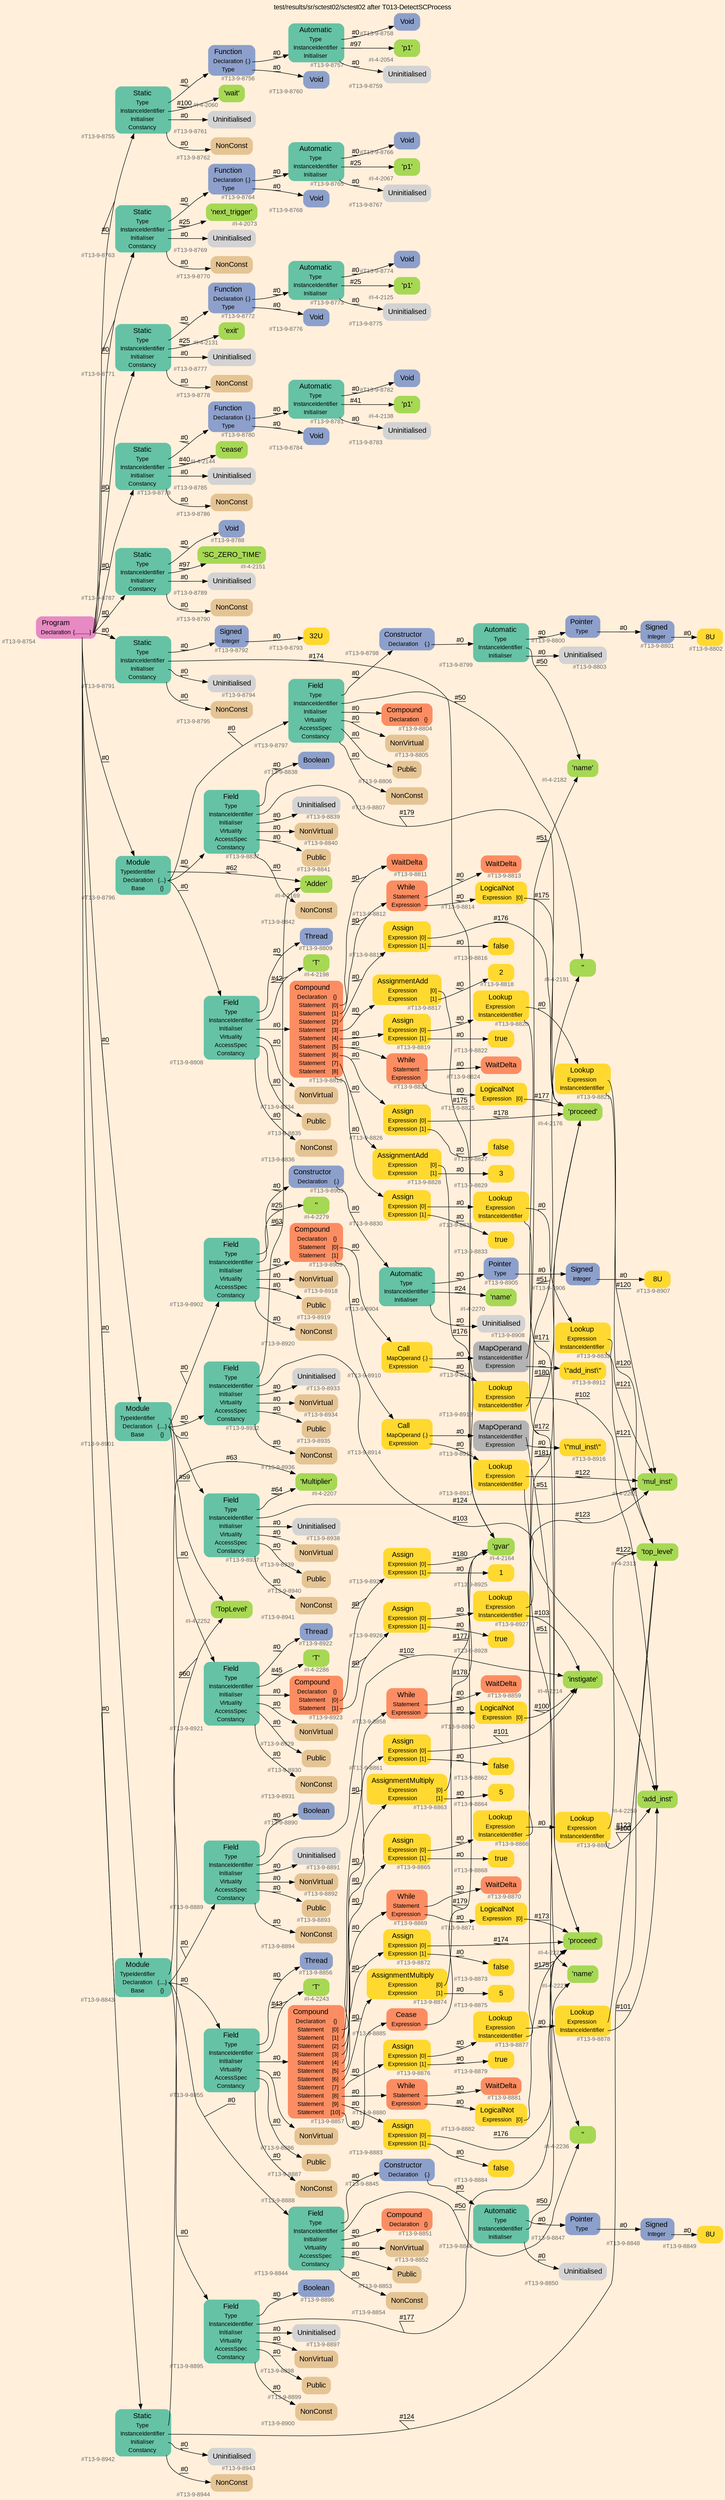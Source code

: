digraph "test/results/sr/sctest02/sctest02 after T013-DetectSCProcess" {
label = "test/results/sr/sctest02/sctest02 after T013-DetectSCProcess"
labelloc = t
graph [
    rankdir = "LR"
    ranksep = 0.3
    bgcolor = antiquewhite1
    color = black
    fontcolor = black
    fontname = "Arial"
];
node [
    fontname = "Arial"
];
edge [
    fontname = "Arial"
];

// -------------------- node figure --------------------
// -------- block #T13-9-8754 ----------
"#T13-9-8754" [
    fillcolor = "/set28/4"
    xlabel = "#T13-9-8754"
    fontsize = "12"
    fontcolor = grey40
    shape = "plaintext"
    label = <<TABLE BORDER="0" CELLBORDER="0" CELLSPACING="0">
     <TR><TD><FONT COLOR="black" POINT-SIZE="15">Program</FONT></TD></TR>
     <TR><TD><FONT COLOR="black" POINT-SIZE="12">Declaration</FONT></TD><TD PORT="port0"><FONT COLOR="black" POINT-SIZE="12">{..........}</FONT></TD></TR>
    </TABLE>>
    style = "rounded,filled"
];

// -------- block #T13-9-8755 ----------
"#T13-9-8755" [
    fillcolor = "/set28/1"
    xlabel = "#T13-9-8755"
    fontsize = "12"
    fontcolor = grey40
    shape = "plaintext"
    label = <<TABLE BORDER="0" CELLBORDER="0" CELLSPACING="0">
     <TR><TD><FONT COLOR="black" POINT-SIZE="15">Static</FONT></TD></TR>
     <TR><TD><FONT COLOR="black" POINT-SIZE="12">Type</FONT></TD><TD PORT="port0"></TD></TR>
     <TR><TD><FONT COLOR="black" POINT-SIZE="12">InstanceIdentifier</FONT></TD><TD PORT="port1"></TD></TR>
     <TR><TD><FONT COLOR="black" POINT-SIZE="12">Initialiser</FONT></TD><TD PORT="port2"></TD></TR>
     <TR><TD><FONT COLOR="black" POINT-SIZE="12">Constancy</FONT></TD><TD PORT="port3"></TD></TR>
    </TABLE>>
    style = "rounded,filled"
];

// -------- block #T13-9-8756 ----------
"#T13-9-8756" [
    fillcolor = "/set28/3"
    xlabel = "#T13-9-8756"
    fontsize = "12"
    fontcolor = grey40
    shape = "plaintext"
    label = <<TABLE BORDER="0" CELLBORDER="0" CELLSPACING="0">
     <TR><TD><FONT COLOR="black" POINT-SIZE="15">Function</FONT></TD></TR>
     <TR><TD><FONT COLOR="black" POINT-SIZE="12">Declaration</FONT></TD><TD PORT="port0"><FONT COLOR="black" POINT-SIZE="12">{.}</FONT></TD></TR>
     <TR><TD><FONT COLOR="black" POINT-SIZE="12">Type</FONT></TD><TD PORT="port1"></TD></TR>
    </TABLE>>
    style = "rounded,filled"
];

// -------- block #T13-9-8757 ----------
"#T13-9-8757" [
    fillcolor = "/set28/1"
    xlabel = "#T13-9-8757"
    fontsize = "12"
    fontcolor = grey40
    shape = "plaintext"
    label = <<TABLE BORDER="0" CELLBORDER="0" CELLSPACING="0">
     <TR><TD><FONT COLOR="black" POINT-SIZE="15">Automatic</FONT></TD></TR>
     <TR><TD><FONT COLOR="black" POINT-SIZE="12">Type</FONT></TD><TD PORT="port0"></TD></TR>
     <TR><TD><FONT COLOR="black" POINT-SIZE="12">InstanceIdentifier</FONT></TD><TD PORT="port1"></TD></TR>
     <TR><TD><FONT COLOR="black" POINT-SIZE="12">Initialiser</FONT></TD><TD PORT="port2"></TD></TR>
    </TABLE>>
    style = "rounded,filled"
];

// -------- block #T13-9-8758 ----------
"#T13-9-8758" [
    fillcolor = "/set28/3"
    xlabel = "#T13-9-8758"
    fontsize = "12"
    fontcolor = grey40
    shape = "plaintext"
    label = <<TABLE BORDER="0" CELLBORDER="0" CELLSPACING="0">
     <TR><TD><FONT COLOR="black" POINT-SIZE="15">Void</FONT></TD></TR>
    </TABLE>>
    style = "rounded,filled"
];

// -------- block #I-4-2054 ----------
"#I-4-2054" [
    fillcolor = "/set28/5"
    xlabel = "#I-4-2054"
    fontsize = "12"
    fontcolor = grey40
    shape = "plaintext"
    label = <<TABLE BORDER="0" CELLBORDER="0" CELLSPACING="0">
     <TR><TD><FONT COLOR="black" POINT-SIZE="15">'p1'</FONT></TD></TR>
    </TABLE>>
    style = "rounded,filled"
];

// -------- block #T13-9-8759 ----------
"#T13-9-8759" [
    xlabel = "#T13-9-8759"
    fontsize = "12"
    fontcolor = grey40
    shape = "plaintext"
    label = <<TABLE BORDER="0" CELLBORDER="0" CELLSPACING="0">
     <TR><TD><FONT COLOR="black" POINT-SIZE="15">Uninitialised</FONT></TD></TR>
    </TABLE>>
    style = "rounded,filled"
];

// -------- block #T13-9-8760 ----------
"#T13-9-8760" [
    fillcolor = "/set28/3"
    xlabel = "#T13-9-8760"
    fontsize = "12"
    fontcolor = grey40
    shape = "plaintext"
    label = <<TABLE BORDER="0" CELLBORDER="0" CELLSPACING="0">
     <TR><TD><FONT COLOR="black" POINT-SIZE="15">Void</FONT></TD></TR>
    </TABLE>>
    style = "rounded,filled"
];

// -------- block #I-4-2060 ----------
"#I-4-2060" [
    fillcolor = "/set28/5"
    xlabel = "#I-4-2060"
    fontsize = "12"
    fontcolor = grey40
    shape = "plaintext"
    label = <<TABLE BORDER="0" CELLBORDER="0" CELLSPACING="0">
     <TR><TD><FONT COLOR="black" POINT-SIZE="15">'wait'</FONT></TD></TR>
    </TABLE>>
    style = "rounded,filled"
];

// -------- block #T13-9-8761 ----------
"#T13-9-8761" [
    xlabel = "#T13-9-8761"
    fontsize = "12"
    fontcolor = grey40
    shape = "plaintext"
    label = <<TABLE BORDER="0" CELLBORDER="0" CELLSPACING="0">
     <TR><TD><FONT COLOR="black" POINT-SIZE="15">Uninitialised</FONT></TD></TR>
    </TABLE>>
    style = "rounded,filled"
];

// -------- block #T13-9-8762 ----------
"#T13-9-8762" [
    fillcolor = "/set28/7"
    xlabel = "#T13-9-8762"
    fontsize = "12"
    fontcolor = grey40
    shape = "plaintext"
    label = <<TABLE BORDER="0" CELLBORDER="0" CELLSPACING="0">
     <TR><TD><FONT COLOR="black" POINT-SIZE="15">NonConst</FONT></TD></TR>
    </TABLE>>
    style = "rounded,filled"
];

// -------- block #T13-9-8763 ----------
"#T13-9-8763" [
    fillcolor = "/set28/1"
    xlabel = "#T13-9-8763"
    fontsize = "12"
    fontcolor = grey40
    shape = "plaintext"
    label = <<TABLE BORDER="0" CELLBORDER="0" CELLSPACING="0">
     <TR><TD><FONT COLOR="black" POINT-SIZE="15">Static</FONT></TD></TR>
     <TR><TD><FONT COLOR="black" POINT-SIZE="12">Type</FONT></TD><TD PORT="port0"></TD></TR>
     <TR><TD><FONT COLOR="black" POINT-SIZE="12">InstanceIdentifier</FONT></TD><TD PORT="port1"></TD></TR>
     <TR><TD><FONT COLOR="black" POINT-SIZE="12">Initialiser</FONT></TD><TD PORT="port2"></TD></TR>
     <TR><TD><FONT COLOR="black" POINT-SIZE="12">Constancy</FONT></TD><TD PORT="port3"></TD></TR>
    </TABLE>>
    style = "rounded,filled"
];

// -------- block #T13-9-8764 ----------
"#T13-9-8764" [
    fillcolor = "/set28/3"
    xlabel = "#T13-9-8764"
    fontsize = "12"
    fontcolor = grey40
    shape = "plaintext"
    label = <<TABLE BORDER="0" CELLBORDER="0" CELLSPACING="0">
     <TR><TD><FONT COLOR="black" POINT-SIZE="15">Function</FONT></TD></TR>
     <TR><TD><FONT COLOR="black" POINT-SIZE="12">Declaration</FONT></TD><TD PORT="port0"><FONT COLOR="black" POINT-SIZE="12">{.}</FONT></TD></TR>
     <TR><TD><FONT COLOR="black" POINT-SIZE="12">Type</FONT></TD><TD PORT="port1"></TD></TR>
    </TABLE>>
    style = "rounded,filled"
];

// -------- block #T13-9-8765 ----------
"#T13-9-8765" [
    fillcolor = "/set28/1"
    xlabel = "#T13-9-8765"
    fontsize = "12"
    fontcolor = grey40
    shape = "plaintext"
    label = <<TABLE BORDER="0" CELLBORDER="0" CELLSPACING="0">
     <TR><TD><FONT COLOR="black" POINT-SIZE="15">Automatic</FONT></TD></TR>
     <TR><TD><FONT COLOR="black" POINT-SIZE="12">Type</FONT></TD><TD PORT="port0"></TD></TR>
     <TR><TD><FONT COLOR="black" POINT-SIZE="12">InstanceIdentifier</FONT></TD><TD PORT="port1"></TD></TR>
     <TR><TD><FONT COLOR="black" POINT-SIZE="12">Initialiser</FONT></TD><TD PORT="port2"></TD></TR>
    </TABLE>>
    style = "rounded,filled"
];

// -------- block #T13-9-8766 ----------
"#T13-9-8766" [
    fillcolor = "/set28/3"
    xlabel = "#T13-9-8766"
    fontsize = "12"
    fontcolor = grey40
    shape = "plaintext"
    label = <<TABLE BORDER="0" CELLBORDER="0" CELLSPACING="0">
     <TR><TD><FONT COLOR="black" POINT-SIZE="15">Void</FONT></TD></TR>
    </TABLE>>
    style = "rounded,filled"
];

// -------- block #I-4-2067 ----------
"#I-4-2067" [
    fillcolor = "/set28/5"
    xlabel = "#I-4-2067"
    fontsize = "12"
    fontcolor = grey40
    shape = "plaintext"
    label = <<TABLE BORDER="0" CELLBORDER="0" CELLSPACING="0">
     <TR><TD><FONT COLOR="black" POINT-SIZE="15">'p1'</FONT></TD></TR>
    </TABLE>>
    style = "rounded,filled"
];

// -------- block #T13-9-8767 ----------
"#T13-9-8767" [
    xlabel = "#T13-9-8767"
    fontsize = "12"
    fontcolor = grey40
    shape = "plaintext"
    label = <<TABLE BORDER="0" CELLBORDER="0" CELLSPACING="0">
     <TR><TD><FONT COLOR="black" POINT-SIZE="15">Uninitialised</FONT></TD></TR>
    </TABLE>>
    style = "rounded,filled"
];

// -------- block #T13-9-8768 ----------
"#T13-9-8768" [
    fillcolor = "/set28/3"
    xlabel = "#T13-9-8768"
    fontsize = "12"
    fontcolor = grey40
    shape = "plaintext"
    label = <<TABLE BORDER="0" CELLBORDER="0" CELLSPACING="0">
     <TR><TD><FONT COLOR="black" POINT-SIZE="15">Void</FONT></TD></TR>
    </TABLE>>
    style = "rounded,filled"
];

// -------- block #I-4-2073 ----------
"#I-4-2073" [
    fillcolor = "/set28/5"
    xlabel = "#I-4-2073"
    fontsize = "12"
    fontcolor = grey40
    shape = "plaintext"
    label = <<TABLE BORDER="0" CELLBORDER="0" CELLSPACING="0">
     <TR><TD><FONT COLOR="black" POINT-SIZE="15">'next_trigger'</FONT></TD></TR>
    </TABLE>>
    style = "rounded,filled"
];

// -------- block #T13-9-8769 ----------
"#T13-9-8769" [
    xlabel = "#T13-9-8769"
    fontsize = "12"
    fontcolor = grey40
    shape = "plaintext"
    label = <<TABLE BORDER="0" CELLBORDER="0" CELLSPACING="0">
     <TR><TD><FONT COLOR="black" POINT-SIZE="15">Uninitialised</FONT></TD></TR>
    </TABLE>>
    style = "rounded,filled"
];

// -------- block #T13-9-8770 ----------
"#T13-9-8770" [
    fillcolor = "/set28/7"
    xlabel = "#T13-9-8770"
    fontsize = "12"
    fontcolor = grey40
    shape = "plaintext"
    label = <<TABLE BORDER="0" CELLBORDER="0" CELLSPACING="0">
     <TR><TD><FONT COLOR="black" POINT-SIZE="15">NonConst</FONT></TD></TR>
    </TABLE>>
    style = "rounded,filled"
];

// -------- block #T13-9-8771 ----------
"#T13-9-8771" [
    fillcolor = "/set28/1"
    xlabel = "#T13-9-8771"
    fontsize = "12"
    fontcolor = grey40
    shape = "plaintext"
    label = <<TABLE BORDER="0" CELLBORDER="0" CELLSPACING="0">
     <TR><TD><FONT COLOR="black" POINT-SIZE="15">Static</FONT></TD></TR>
     <TR><TD><FONT COLOR="black" POINT-SIZE="12">Type</FONT></TD><TD PORT="port0"></TD></TR>
     <TR><TD><FONT COLOR="black" POINT-SIZE="12">InstanceIdentifier</FONT></TD><TD PORT="port1"></TD></TR>
     <TR><TD><FONT COLOR="black" POINT-SIZE="12">Initialiser</FONT></TD><TD PORT="port2"></TD></TR>
     <TR><TD><FONT COLOR="black" POINT-SIZE="12">Constancy</FONT></TD><TD PORT="port3"></TD></TR>
    </TABLE>>
    style = "rounded,filled"
];

// -------- block #T13-9-8772 ----------
"#T13-9-8772" [
    fillcolor = "/set28/3"
    xlabel = "#T13-9-8772"
    fontsize = "12"
    fontcolor = grey40
    shape = "plaintext"
    label = <<TABLE BORDER="0" CELLBORDER="0" CELLSPACING="0">
     <TR><TD><FONT COLOR="black" POINT-SIZE="15">Function</FONT></TD></TR>
     <TR><TD><FONT COLOR="black" POINT-SIZE="12">Declaration</FONT></TD><TD PORT="port0"><FONT COLOR="black" POINT-SIZE="12">{.}</FONT></TD></TR>
     <TR><TD><FONT COLOR="black" POINT-SIZE="12">Type</FONT></TD><TD PORT="port1"></TD></TR>
    </TABLE>>
    style = "rounded,filled"
];

// -------- block #T13-9-8773 ----------
"#T13-9-8773" [
    fillcolor = "/set28/1"
    xlabel = "#T13-9-8773"
    fontsize = "12"
    fontcolor = grey40
    shape = "plaintext"
    label = <<TABLE BORDER="0" CELLBORDER="0" CELLSPACING="0">
     <TR><TD><FONT COLOR="black" POINT-SIZE="15">Automatic</FONT></TD></TR>
     <TR><TD><FONT COLOR="black" POINT-SIZE="12">Type</FONT></TD><TD PORT="port0"></TD></TR>
     <TR><TD><FONT COLOR="black" POINT-SIZE="12">InstanceIdentifier</FONT></TD><TD PORT="port1"></TD></TR>
     <TR><TD><FONT COLOR="black" POINT-SIZE="12">Initialiser</FONT></TD><TD PORT="port2"></TD></TR>
    </TABLE>>
    style = "rounded,filled"
];

// -------- block #T13-9-8774 ----------
"#T13-9-8774" [
    fillcolor = "/set28/3"
    xlabel = "#T13-9-8774"
    fontsize = "12"
    fontcolor = grey40
    shape = "plaintext"
    label = <<TABLE BORDER="0" CELLBORDER="0" CELLSPACING="0">
     <TR><TD><FONT COLOR="black" POINT-SIZE="15">Void</FONT></TD></TR>
    </TABLE>>
    style = "rounded,filled"
];

// -------- block #I-4-2125 ----------
"#I-4-2125" [
    fillcolor = "/set28/5"
    xlabel = "#I-4-2125"
    fontsize = "12"
    fontcolor = grey40
    shape = "plaintext"
    label = <<TABLE BORDER="0" CELLBORDER="0" CELLSPACING="0">
     <TR><TD><FONT COLOR="black" POINT-SIZE="15">'p1'</FONT></TD></TR>
    </TABLE>>
    style = "rounded,filled"
];

// -------- block #T13-9-8775 ----------
"#T13-9-8775" [
    xlabel = "#T13-9-8775"
    fontsize = "12"
    fontcolor = grey40
    shape = "plaintext"
    label = <<TABLE BORDER="0" CELLBORDER="0" CELLSPACING="0">
     <TR><TD><FONT COLOR="black" POINT-SIZE="15">Uninitialised</FONT></TD></TR>
    </TABLE>>
    style = "rounded,filled"
];

// -------- block #T13-9-8776 ----------
"#T13-9-8776" [
    fillcolor = "/set28/3"
    xlabel = "#T13-9-8776"
    fontsize = "12"
    fontcolor = grey40
    shape = "plaintext"
    label = <<TABLE BORDER="0" CELLBORDER="0" CELLSPACING="0">
     <TR><TD><FONT COLOR="black" POINT-SIZE="15">Void</FONT></TD></TR>
    </TABLE>>
    style = "rounded,filled"
];

// -------- block #I-4-2131 ----------
"#I-4-2131" [
    fillcolor = "/set28/5"
    xlabel = "#I-4-2131"
    fontsize = "12"
    fontcolor = grey40
    shape = "plaintext"
    label = <<TABLE BORDER="0" CELLBORDER="0" CELLSPACING="0">
     <TR><TD><FONT COLOR="black" POINT-SIZE="15">'exit'</FONT></TD></TR>
    </TABLE>>
    style = "rounded,filled"
];

// -------- block #T13-9-8777 ----------
"#T13-9-8777" [
    xlabel = "#T13-9-8777"
    fontsize = "12"
    fontcolor = grey40
    shape = "plaintext"
    label = <<TABLE BORDER="0" CELLBORDER="0" CELLSPACING="0">
     <TR><TD><FONT COLOR="black" POINT-SIZE="15">Uninitialised</FONT></TD></TR>
    </TABLE>>
    style = "rounded,filled"
];

// -------- block #T13-9-8778 ----------
"#T13-9-8778" [
    fillcolor = "/set28/7"
    xlabel = "#T13-9-8778"
    fontsize = "12"
    fontcolor = grey40
    shape = "plaintext"
    label = <<TABLE BORDER="0" CELLBORDER="0" CELLSPACING="0">
     <TR><TD><FONT COLOR="black" POINT-SIZE="15">NonConst</FONT></TD></TR>
    </TABLE>>
    style = "rounded,filled"
];

// -------- block #T13-9-8779 ----------
"#T13-9-8779" [
    fillcolor = "/set28/1"
    xlabel = "#T13-9-8779"
    fontsize = "12"
    fontcolor = grey40
    shape = "plaintext"
    label = <<TABLE BORDER="0" CELLBORDER="0" CELLSPACING="0">
     <TR><TD><FONT COLOR="black" POINT-SIZE="15">Static</FONT></TD></TR>
     <TR><TD><FONT COLOR="black" POINT-SIZE="12">Type</FONT></TD><TD PORT="port0"></TD></TR>
     <TR><TD><FONT COLOR="black" POINT-SIZE="12">InstanceIdentifier</FONT></TD><TD PORT="port1"></TD></TR>
     <TR><TD><FONT COLOR="black" POINT-SIZE="12">Initialiser</FONT></TD><TD PORT="port2"></TD></TR>
     <TR><TD><FONT COLOR="black" POINT-SIZE="12">Constancy</FONT></TD><TD PORT="port3"></TD></TR>
    </TABLE>>
    style = "rounded,filled"
];

// -------- block #T13-9-8780 ----------
"#T13-9-8780" [
    fillcolor = "/set28/3"
    xlabel = "#T13-9-8780"
    fontsize = "12"
    fontcolor = grey40
    shape = "plaintext"
    label = <<TABLE BORDER="0" CELLBORDER="0" CELLSPACING="0">
     <TR><TD><FONT COLOR="black" POINT-SIZE="15">Function</FONT></TD></TR>
     <TR><TD><FONT COLOR="black" POINT-SIZE="12">Declaration</FONT></TD><TD PORT="port0"><FONT COLOR="black" POINT-SIZE="12">{.}</FONT></TD></TR>
     <TR><TD><FONT COLOR="black" POINT-SIZE="12">Type</FONT></TD><TD PORT="port1"></TD></TR>
    </TABLE>>
    style = "rounded,filled"
];

// -------- block #T13-9-8781 ----------
"#T13-9-8781" [
    fillcolor = "/set28/1"
    xlabel = "#T13-9-8781"
    fontsize = "12"
    fontcolor = grey40
    shape = "plaintext"
    label = <<TABLE BORDER="0" CELLBORDER="0" CELLSPACING="0">
     <TR><TD><FONT COLOR="black" POINT-SIZE="15">Automatic</FONT></TD></TR>
     <TR><TD><FONT COLOR="black" POINT-SIZE="12">Type</FONT></TD><TD PORT="port0"></TD></TR>
     <TR><TD><FONT COLOR="black" POINT-SIZE="12">InstanceIdentifier</FONT></TD><TD PORT="port1"></TD></TR>
     <TR><TD><FONT COLOR="black" POINT-SIZE="12">Initialiser</FONT></TD><TD PORT="port2"></TD></TR>
    </TABLE>>
    style = "rounded,filled"
];

// -------- block #T13-9-8782 ----------
"#T13-9-8782" [
    fillcolor = "/set28/3"
    xlabel = "#T13-9-8782"
    fontsize = "12"
    fontcolor = grey40
    shape = "plaintext"
    label = <<TABLE BORDER="0" CELLBORDER="0" CELLSPACING="0">
     <TR><TD><FONT COLOR="black" POINT-SIZE="15">Void</FONT></TD></TR>
    </TABLE>>
    style = "rounded,filled"
];

// -------- block #I-4-2138 ----------
"#I-4-2138" [
    fillcolor = "/set28/5"
    xlabel = "#I-4-2138"
    fontsize = "12"
    fontcolor = grey40
    shape = "plaintext"
    label = <<TABLE BORDER="0" CELLBORDER="0" CELLSPACING="0">
     <TR><TD><FONT COLOR="black" POINT-SIZE="15">'p1'</FONT></TD></TR>
    </TABLE>>
    style = "rounded,filled"
];

// -------- block #T13-9-8783 ----------
"#T13-9-8783" [
    xlabel = "#T13-9-8783"
    fontsize = "12"
    fontcolor = grey40
    shape = "plaintext"
    label = <<TABLE BORDER="0" CELLBORDER="0" CELLSPACING="0">
     <TR><TD><FONT COLOR="black" POINT-SIZE="15">Uninitialised</FONT></TD></TR>
    </TABLE>>
    style = "rounded,filled"
];

// -------- block #T13-9-8784 ----------
"#T13-9-8784" [
    fillcolor = "/set28/3"
    xlabel = "#T13-9-8784"
    fontsize = "12"
    fontcolor = grey40
    shape = "plaintext"
    label = <<TABLE BORDER="0" CELLBORDER="0" CELLSPACING="0">
     <TR><TD><FONT COLOR="black" POINT-SIZE="15">Void</FONT></TD></TR>
    </TABLE>>
    style = "rounded,filled"
];

// -------- block #I-4-2144 ----------
"#I-4-2144" [
    fillcolor = "/set28/5"
    xlabel = "#I-4-2144"
    fontsize = "12"
    fontcolor = grey40
    shape = "plaintext"
    label = <<TABLE BORDER="0" CELLBORDER="0" CELLSPACING="0">
     <TR><TD><FONT COLOR="black" POINT-SIZE="15">'cease'</FONT></TD></TR>
    </TABLE>>
    style = "rounded,filled"
];

// -------- block #T13-9-8785 ----------
"#T13-9-8785" [
    xlabel = "#T13-9-8785"
    fontsize = "12"
    fontcolor = grey40
    shape = "plaintext"
    label = <<TABLE BORDER="0" CELLBORDER="0" CELLSPACING="0">
     <TR><TD><FONT COLOR="black" POINT-SIZE="15">Uninitialised</FONT></TD></TR>
    </TABLE>>
    style = "rounded,filled"
];

// -------- block #T13-9-8786 ----------
"#T13-9-8786" [
    fillcolor = "/set28/7"
    xlabel = "#T13-9-8786"
    fontsize = "12"
    fontcolor = grey40
    shape = "plaintext"
    label = <<TABLE BORDER="0" CELLBORDER="0" CELLSPACING="0">
     <TR><TD><FONT COLOR="black" POINT-SIZE="15">NonConst</FONT></TD></TR>
    </TABLE>>
    style = "rounded,filled"
];

// -------- block #T13-9-8787 ----------
"#T13-9-8787" [
    fillcolor = "/set28/1"
    xlabel = "#T13-9-8787"
    fontsize = "12"
    fontcolor = grey40
    shape = "plaintext"
    label = <<TABLE BORDER="0" CELLBORDER="0" CELLSPACING="0">
     <TR><TD><FONT COLOR="black" POINT-SIZE="15">Static</FONT></TD></TR>
     <TR><TD><FONT COLOR="black" POINT-SIZE="12">Type</FONT></TD><TD PORT="port0"></TD></TR>
     <TR><TD><FONT COLOR="black" POINT-SIZE="12">InstanceIdentifier</FONT></TD><TD PORT="port1"></TD></TR>
     <TR><TD><FONT COLOR="black" POINT-SIZE="12">Initialiser</FONT></TD><TD PORT="port2"></TD></TR>
     <TR><TD><FONT COLOR="black" POINT-SIZE="12">Constancy</FONT></TD><TD PORT="port3"></TD></TR>
    </TABLE>>
    style = "rounded,filled"
];

// -------- block #T13-9-8788 ----------
"#T13-9-8788" [
    fillcolor = "/set28/3"
    xlabel = "#T13-9-8788"
    fontsize = "12"
    fontcolor = grey40
    shape = "plaintext"
    label = <<TABLE BORDER="0" CELLBORDER="0" CELLSPACING="0">
     <TR><TD><FONT COLOR="black" POINT-SIZE="15">Void</FONT></TD></TR>
    </TABLE>>
    style = "rounded,filled"
];

// -------- block #I-4-2151 ----------
"#I-4-2151" [
    fillcolor = "/set28/5"
    xlabel = "#I-4-2151"
    fontsize = "12"
    fontcolor = grey40
    shape = "plaintext"
    label = <<TABLE BORDER="0" CELLBORDER="0" CELLSPACING="0">
     <TR><TD><FONT COLOR="black" POINT-SIZE="15">'SC_ZERO_TIME'</FONT></TD></TR>
    </TABLE>>
    style = "rounded,filled"
];

// -------- block #T13-9-8789 ----------
"#T13-9-8789" [
    xlabel = "#T13-9-8789"
    fontsize = "12"
    fontcolor = grey40
    shape = "plaintext"
    label = <<TABLE BORDER="0" CELLBORDER="0" CELLSPACING="0">
     <TR><TD><FONT COLOR="black" POINT-SIZE="15">Uninitialised</FONT></TD></TR>
    </TABLE>>
    style = "rounded,filled"
];

// -------- block #T13-9-8790 ----------
"#T13-9-8790" [
    fillcolor = "/set28/7"
    xlabel = "#T13-9-8790"
    fontsize = "12"
    fontcolor = grey40
    shape = "plaintext"
    label = <<TABLE BORDER="0" CELLBORDER="0" CELLSPACING="0">
     <TR><TD><FONT COLOR="black" POINT-SIZE="15">NonConst</FONT></TD></TR>
    </TABLE>>
    style = "rounded,filled"
];

// -------- block #T13-9-8791 ----------
"#T13-9-8791" [
    fillcolor = "/set28/1"
    xlabel = "#T13-9-8791"
    fontsize = "12"
    fontcolor = grey40
    shape = "plaintext"
    label = <<TABLE BORDER="0" CELLBORDER="0" CELLSPACING="0">
     <TR><TD><FONT COLOR="black" POINT-SIZE="15">Static</FONT></TD></TR>
     <TR><TD><FONT COLOR="black" POINT-SIZE="12">Type</FONT></TD><TD PORT="port0"></TD></TR>
     <TR><TD><FONT COLOR="black" POINT-SIZE="12">InstanceIdentifier</FONT></TD><TD PORT="port1"></TD></TR>
     <TR><TD><FONT COLOR="black" POINT-SIZE="12">Initialiser</FONT></TD><TD PORT="port2"></TD></TR>
     <TR><TD><FONT COLOR="black" POINT-SIZE="12">Constancy</FONT></TD><TD PORT="port3"></TD></TR>
    </TABLE>>
    style = "rounded,filled"
];

// -------- block #T13-9-8792 ----------
"#T13-9-8792" [
    fillcolor = "/set28/3"
    xlabel = "#T13-9-8792"
    fontsize = "12"
    fontcolor = grey40
    shape = "plaintext"
    label = <<TABLE BORDER="0" CELLBORDER="0" CELLSPACING="0">
     <TR><TD><FONT COLOR="black" POINT-SIZE="15">Signed</FONT></TD></TR>
     <TR><TD><FONT COLOR="black" POINT-SIZE="12">Integer</FONT></TD><TD PORT="port0"></TD></TR>
    </TABLE>>
    style = "rounded,filled"
];

// -------- block #T13-9-8793 ----------
"#T13-9-8793" [
    fillcolor = "/set28/6"
    xlabel = "#T13-9-8793"
    fontsize = "12"
    fontcolor = grey40
    shape = "plaintext"
    label = <<TABLE BORDER="0" CELLBORDER="0" CELLSPACING="0">
     <TR><TD><FONT COLOR="black" POINT-SIZE="15">32U</FONT></TD></TR>
    </TABLE>>
    style = "rounded,filled"
];

// -------- block #I-4-2164 ----------
"#I-4-2164" [
    fillcolor = "/set28/5"
    xlabel = "#I-4-2164"
    fontsize = "12"
    fontcolor = grey40
    shape = "plaintext"
    label = <<TABLE BORDER="0" CELLBORDER="0" CELLSPACING="0">
     <TR><TD><FONT COLOR="black" POINT-SIZE="15">'gvar'</FONT></TD></TR>
    </TABLE>>
    style = "rounded,filled"
];

// -------- block #T13-9-8794 ----------
"#T13-9-8794" [
    xlabel = "#T13-9-8794"
    fontsize = "12"
    fontcolor = grey40
    shape = "plaintext"
    label = <<TABLE BORDER="0" CELLBORDER="0" CELLSPACING="0">
     <TR><TD><FONT COLOR="black" POINT-SIZE="15">Uninitialised</FONT></TD></TR>
    </TABLE>>
    style = "rounded,filled"
];

// -------- block #T13-9-8795 ----------
"#T13-9-8795" [
    fillcolor = "/set28/7"
    xlabel = "#T13-9-8795"
    fontsize = "12"
    fontcolor = grey40
    shape = "plaintext"
    label = <<TABLE BORDER="0" CELLBORDER="0" CELLSPACING="0">
     <TR><TD><FONT COLOR="black" POINT-SIZE="15">NonConst</FONT></TD></TR>
    </TABLE>>
    style = "rounded,filled"
];

// -------- block #T13-9-8796 ----------
"#T13-9-8796" [
    fillcolor = "/set28/1"
    xlabel = "#T13-9-8796"
    fontsize = "12"
    fontcolor = grey40
    shape = "plaintext"
    label = <<TABLE BORDER="0" CELLBORDER="0" CELLSPACING="0">
     <TR><TD><FONT COLOR="black" POINT-SIZE="15">Module</FONT></TD></TR>
     <TR><TD><FONT COLOR="black" POINT-SIZE="12">TypeIdentifier</FONT></TD><TD PORT="port0"></TD></TR>
     <TR><TD><FONT COLOR="black" POINT-SIZE="12">Declaration</FONT></TD><TD PORT="port1"><FONT COLOR="black" POINT-SIZE="12">{...}</FONT></TD></TR>
     <TR><TD><FONT COLOR="black" POINT-SIZE="12">Base</FONT></TD><TD PORT="port2"><FONT COLOR="black" POINT-SIZE="12">{}</FONT></TD></TR>
    </TABLE>>
    style = "rounded,filled"
];

// -------- block #I-4-2169 ----------
"#I-4-2169" [
    fillcolor = "/set28/5"
    xlabel = "#I-4-2169"
    fontsize = "12"
    fontcolor = grey40
    shape = "plaintext"
    label = <<TABLE BORDER="0" CELLBORDER="0" CELLSPACING="0">
     <TR><TD><FONT COLOR="black" POINT-SIZE="15">'Adder'</FONT></TD></TR>
    </TABLE>>
    style = "rounded,filled"
];

// -------- block #T13-9-8797 ----------
"#T13-9-8797" [
    fillcolor = "/set28/1"
    xlabel = "#T13-9-8797"
    fontsize = "12"
    fontcolor = grey40
    shape = "plaintext"
    label = <<TABLE BORDER="0" CELLBORDER="0" CELLSPACING="0">
     <TR><TD><FONT COLOR="black" POINT-SIZE="15">Field</FONT></TD></TR>
     <TR><TD><FONT COLOR="black" POINT-SIZE="12">Type</FONT></TD><TD PORT="port0"></TD></TR>
     <TR><TD><FONT COLOR="black" POINT-SIZE="12">InstanceIdentifier</FONT></TD><TD PORT="port1"></TD></TR>
     <TR><TD><FONT COLOR="black" POINT-SIZE="12">Initialiser</FONT></TD><TD PORT="port2"></TD></TR>
     <TR><TD><FONT COLOR="black" POINT-SIZE="12">Virtuality</FONT></TD><TD PORT="port3"></TD></TR>
     <TR><TD><FONT COLOR="black" POINT-SIZE="12">AccessSpec</FONT></TD><TD PORT="port4"></TD></TR>
     <TR><TD><FONT COLOR="black" POINT-SIZE="12">Constancy</FONT></TD><TD PORT="port5"></TD></TR>
    </TABLE>>
    style = "rounded,filled"
];

// -------- block #T13-9-8798 ----------
"#T13-9-8798" [
    fillcolor = "/set28/3"
    xlabel = "#T13-9-8798"
    fontsize = "12"
    fontcolor = grey40
    shape = "plaintext"
    label = <<TABLE BORDER="0" CELLBORDER="0" CELLSPACING="0">
     <TR><TD><FONT COLOR="black" POINT-SIZE="15">Constructor</FONT></TD></TR>
     <TR><TD><FONT COLOR="black" POINT-SIZE="12">Declaration</FONT></TD><TD PORT="port0"><FONT COLOR="black" POINT-SIZE="12">{.}</FONT></TD></TR>
    </TABLE>>
    style = "rounded,filled"
];

// -------- block #T13-9-8799 ----------
"#T13-9-8799" [
    fillcolor = "/set28/1"
    xlabel = "#T13-9-8799"
    fontsize = "12"
    fontcolor = grey40
    shape = "plaintext"
    label = <<TABLE BORDER="0" CELLBORDER="0" CELLSPACING="0">
     <TR><TD><FONT COLOR="black" POINT-SIZE="15">Automatic</FONT></TD></TR>
     <TR><TD><FONT COLOR="black" POINT-SIZE="12">Type</FONT></TD><TD PORT="port0"></TD></TR>
     <TR><TD><FONT COLOR="black" POINT-SIZE="12">InstanceIdentifier</FONT></TD><TD PORT="port1"></TD></TR>
     <TR><TD><FONT COLOR="black" POINT-SIZE="12">Initialiser</FONT></TD><TD PORT="port2"></TD></TR>
    </TABLE>>
    style = "rounded,filled"
];

// -------- block #T13-9-8800 ----------
"#T13-9-8800" [
    fillcolor = "/set28/3"
    xlabel = "#T13-9-8800"
    fontsize = "12"
    fontcolor = grey40
    shape = "plaintext"
    label = <<TABLE BORDER="0" CELLBORDER="0" CELLSPACING="0">
     <TR><TD><FONT COLOR="black" POINT-SIZE="15">Pointer</FONT></TD></TR>
     <TR><TD><FONT COLOR="black" POINT-SIZE="12">Type</FONT></TD><TD PORT="port0"></TD></TR>
    </TABLE>>
    style = "rounded,filled"
];

// -------- block #T13-9-8801 ----------
"#T13-9-8801" [
    fillcolor = "/set28/3"
    xlabel = "#T13-9-8801"
    fontsize = "12"
    fontcolor = grey40
    shape = "plaintext"
    label = <<TABLE BORDER="0" CELLBORDER="0" CELLSPACING="0">
     <TR><TD><FONT COLOR="black" POINT-SIZE="15">Signed</FONT></TD></TR>
     <TR><TD><FONT COLOR="black" POINT-SIZE="12">Integer</FONT></TD><TD PORT="port0"></TD></TR>
    </TABLE>>
    style = "rounded,filled"
];

// -------- block #T13-9-8802 ----------
"#T13-9-8802" [
    fillcolor = "/set28/6"
    xlabel = "#T13-9-8802"
    fontsize = "12"
    fontcolor = grey40
    shape = "plaintext"
    label = <<TABLE BORDER="0" CELLBORDER="0" CELLSPACING="0">
     <TR><TD><FONT COLOR="black" POINT-SIZE="15">8U</FONT></TD></TR>
    </TABLE>>
    style = "rounded,filled"
];

// -------- block #I-4-2182 ----------
"#I-4-2182" [
    fillcolor = "/set28/5"
    xlabel = "#I-4-2182"
    fontsize = "12"
    fontcolor = grey40
    shape = "plaintext"
    label = <<TABLE BORDER="0" CELLBORDER="0" CELLSPACING="0">
     <TR><TD><FONT COLOR="black" POINT-SIZE="15">'name'</FONT></TD></TR>
    </TABLE>>
    style = "rounded,filled"
];

// -------- block #T13-9-8803 ----------
"#T13-9-8803" [
    xlabel = "#T13-9-8803"
    fontsize = "12"
    fontcolor = grey40
    shape = "plaintext"
    label = <<TABLE BORDER="0" CELLBORDER="0" CELLSPACING="0">
     <TR><TD><FONT COLOR="black" POINT-SIZE="15">Uninitialised</FONT></TD></TR>
    </TABLE>>
    style = "rounded,filled"
];

// -------- block #I-4-2191 ----------
"#I-4-2191" [
    fillcolor = "/set28/5"
    xlabel = "#I-4-2191"
    fontsize = "12"
    fontcolor = grey40
    shape = "plaintext"
    label = <<TABLE BORDER="0" CELLBORDER="0" CELLSPACING="0">
     <TR><TD><FONT COLOR="black" POINT-SIZE="15">''</FONT></TD></TR>
    </TABLE>>
    style = "rounded,filled"
];

// -------- block #T13-9-8804 ----------
"#T13-9-8804" [
    fillcolor = "/set28/2"
    xlabel = "#T13-9-8804"
    fontsize = "12"
    fontcolor = grey40
    shape = "plaintext"
    label = <<TABLE BORDER="0" CELLBORDER="0" CELLSPACING="0">
     <TR><TD><FONT COLOR="black" POINT-SIZE="15">Compound</FONT></TD></TR>
     <TR><TD><FONT COLOR="black" POINT-SIZE="12">Declaration</FONT></TD><TD PORT="port0"><FONT COLOR="black" POINT-SIZE="12">{}</FONT></TD></TR>
    </TABLE>>
    style = "rounded,filled"
];

// -------- block #T13-9-8805 ----------
"#T13-9-8805" [
    fillcolor = "/set28/7"
    xlabel = "#T13-9-8805"
    fontsize = "12"
    fontcolor = grey40
    shape = "plaintext"
    label = <<TABLE BORDER="0" CELLBORDER="0" CELLSPACING="0">
     <TR><TD><FONT COLOR="black" POINT-SIZE="15">NonVirtual</FONT></TD></TR>
    </TABLE>>
    style = "rounded,filled"
];

// -------- block #T13-9-8806 ----------
"#T13-9-8806" [
    fillcolor = "/set28/7"
    xlabel = "#T13-9-8806"
    fontsize = "12"
    fontcolor = grey40
    shape = "plaintext"
    label = <<TABLE BORDER="0" CELLBORDER="0" CELLSPACING="0">
     <TR><TD><FONT COLOR="black" POINT-SIZE="15">Public</FONT></TD></TR>
    </TABLE>>
    style = "rounded,filled"
];

// -------- block #T13-9-8807 ----------
"#T13-9-8807" [
    fillcolor = "/set28/7"
    xlabel = "#T13-9-8807"
    fontsize = "12"
    fontcolor = grey40
    shape = "plaintext"
    label = <<TABLE BORDER="0" CELLBORDER="0" CELLSPACING="0">
     <TR><TD><FONT COLOR="black" POINT-SIZE="15">NonConst</FONT></TD></TR>
    </TABLE>>
    style = "rounded,filled"
];

// -------- block #T13-9-8808 ----------
"#T13-9-8808" [
    fillcolor = "/set28/1"
    xlabel = "#T13-9-8808"
    fontsize = "12"
    fontcolor = grey40
    shape = "plaintext"
    label = <<TABLE BORDER="0" CELLBORDER="0" CELLSPACING="0">
     <TR><TD><FONT COLOR="black" POINT-SIZE="15">Field</FONT></TD></TR>
     <TR><TD><FONT COLOR="black" POINT-SIZE="12">Type</FONT></TD><TD PORT="port0"></TD></TR>
     <TR><TD><FONT COLOR="black" POINT-SIZE="12">InstanceIdentifier</FONT></TD><TD PORT="port1"></TD></TR>
     <TR><TD><FONT COLOR="black" POINT-SIZE="12">Initialiser</FONT></TD><TD PORT="port2"></TD></TR>
     <TR><TD><FONT COLOR="black" POINT-SIZE="12">Virtuality</FONT></TD><TD PORT="port3"></TD></TR>
     <TR><TD><FONT COLOR="black" POINT-SIZE="12">AccessSpec</FONT></TD><TD PORT="port4"></TD></TR>
     <TR><TD><FONT COLOR="black" POINT-SIZE="12">Constancy</FONT></TD><TD PORT="port5"></TD></TR>
    </TABLE>>
    style = "rounded,filled"
];

// -------- block #T13-9-8809 ----------
"#T13-9-8809" [
    fillcolor = "/set28/3"
    xlabel = "#T13-9-8809"
    fontsize = "12"
    fontcolor = grey40
    shape = "plaintext"
    label = <<TABLE BORDER="0" CELLBORDER="0" CELLSPACING="0">
     <TR><TD><FONT COLOR="black" POINT-SIZE="15">Thread</FONT></TD></TR>
    </TABLE>>
    style = "rounded,filled"
];

// -------- block #I-4-2198 ----------
"#I-4-2198" [
    fillcolor = "/set28/5"
    xlabel = "#I-4-2198"
    fontsize = "12"
    fontcolor = grey40
    shape = "plaintext"
    label = <<TABLE BORDER="0" CELLBORDER="0" CELLSPACING="0">
     <TR><TD><FONT COLOR="black" POINT-SIZE="15">'T'</FONT></TD></TR>
    </TABLE>>
    style = "rounded,filled"
];

// -------- block #T13-9-8810 ----------
"#T13-9-8810" [
    fillcolor = "/set28/2"
    xlabel = "#T13-9-8810"
    fontsize = "12"
    fontcolor = grey40
    shape = "plaintext"
    label = <<TABLE BORDER="0" CELLBORDER="0" CELLSPACING="0">
     <TR><TD><FONT COLOR="black" POINT-SIZE="15">Compound</FONT></TD></TR>
     <TR><TD><FONT COLOR="black" POINT-SIZE="12">Declaration</FONT></TD><TD PORT="port0"><FONT COLOR="black" POINT-SIZE="12">{}</FONT></TD></TR>
     <TR><TD><FONT COLOR="black" POINT-SIZE="12">Statement</FONT></TD><TD PORT="port1"><FONT COLOR="black" POINT-SIZE="12">[0]</FONT></TD></TR>
     <TR><TD><FONT COLOR="black" POINT-SIZE="12">Statement</FONT></TD><TD PORT="port2"><FONT COLOR="black" POINT-SIZE="12">[1]</FONT></TD></TR>
     <TR><TD><FONT COLOR="black" POINT-SIZE="12">Statement</FONT></TD><TD PORT="port3"><FONT COLOR="black" POINT-SIZE="12">[2]</FONT></TD></TR>
     <TR><TD><FONT COLOR="black" POINT-SIZE="12">Statement</FONT></TD><TD PORT="port4"><FONT COLOR="black" POINT-SIZE="12">[3]</FONT></TD></TR>
     <TR><TD><FONT COLOR="black" POINT-SIZE="12">Statement</FONT></TD><TD PORT="port5"><FONT COLOR="black" POINT-SIZE="12">[4]</FONT></TD></TR>
     <TR><TD><FONT COLOR="black" POINT-SIZE="12">Statement</FONT></TD><TD PORT="port6"><FONT COLOR="black" POINT-SIZE="12">[5]</FONT></TD></TR>
     <TR><TD><FONT COLOR="black" POINT-SIZE="12">Statement</FONT></TD><TD PORT="port7"><FONT COLOR="black" POINT-SIZE="12">[6]</FONT></TD></TR>
     <TR><TD><FONT COLOR="black" POINT-SIZE="12">Statement</FONT></TD><TD PORT="port8"><FONT COLOR="black" POINT-SIZE="12">[7]</FONT></TD></TR>
     <TR><TD><FONT COLOR="black" POINT-SIZE="12">Statement</FONT></TD><TD PORT="port9"><FONT COLOR="black" POINT-SIZE="12">[8]</FONT></TD></TR>
    </TABLE>>
    style = "rounded,filled"
];

// -------- block #T13-9-8811 ----------
"#T13-9-8811" [
    fillcolor = "/set28/2"
    xlabel = "#T13-9-8811"
    fontsize = "12"
    fontcolor = grey40
    shape = "plaintext"
    label = <<TABLE BORDER="0" CELLBORDER="0" CELLSPACING="0">
     <TR><TD><FONT COLOR="black" POINT-SIZE="15">WaitDelta</FONT></TD></TR>
    </TABLE>>
    style = "rounded,filled"
];

// -------- block #T13-9-8812 ----------
"#T13-9-8812" [
    fillcolor = "/set28/2"
    xlabel = "#T13-9-8812"
    fontsize = "12"
    fontcolor = grey40
    shape = "plaintext"
    label = <<TABLE BORDER="0" CELLBORDER="0" CELLSPACING="0">
     <TR><TD><FONT COLOR="black" POINT-SIZE="15">While</FONT></TD></TR>
     <TR><TD><FONT COLOR="black" POINT-SIZE="12">Statement</FONT></TD><TD PORT="port0"></TD></TR>
     <TR><TD><FONT COLOR="black" POINT-SIZE="12">Expression</FONT></TD><TD PORT="port1"></TD></TR>
    </TABLE>>
    style = "rounded,filled"
];

// -------- block #T13-9-8813 ----------
"#T13-9-8813" [
    fillcolor = "/set28/2"
    xlabel = "#T13-9-8813"
    fontsize = "12"
    fontcolor = grey40
    shape = "plaintext"
    label = <<TABLE BORDER="0" CELLBORDER="0" CELLSPACING="0">
     <TR><TD><FONT COLOR="black" POINT-SIZE="15">WaitDelta</FONT></TD></TR>
    </TABLE>>
    style = "rounded,filled"
];

// -------- block #T13-9-8814 ----------
"#T13-9-8814" [
    fillcolor = "/set28/6"
    xlabel = "#T13-9-8814"
    fontsize = "12"
    fontcolor = grey40
    shape = "plaintext"
    label = <<TABLE BORDER="0" CELLBORDER="0" CELLSPACING="0">
     <TR><TD><FONT COLOR="black" POINT-SIZE="15">LogicalNot</FONT></TD></TR>
     <TR><TD><FONT COLOR="black" POINT-SIZE="12">Expression</FONT></TD><TD PORT="port0"><FONT COLOR="black" POINT-SIZE="12">[0]</FONT></TD></TR>
    </TABLE>>
    style = "rounded,filled"
];

// -------- block #I-4-2176 ----------
"#I-4-2176" [
    fillcolor = "/set28/5"
    xlabel = "#I-4-2176"
    fontsize = "12"
    fontcolor = grey40
    shape = "plaintext"
    label = <<TABLE BORDER="0" CELLBORDER="0" CELLSPACING="0">
     <TR><TD><FONT COLOR="black" POINT-SIZE="15">'proceed'</FONT></TD></TR>
    </TABLE>>
    style = "rounded,filled"
];

// -------- block #T13-9-8815 ----------
"#T13-9-8815" [
    fillcolor = "/set28/6"
    xlabel = "#T13-9-8815"
    fontsize = "12"
    fontcolor = grey40
    shape = "plaintext"
    label = <<TABLE BORDER="0" CELLBORDER="0" CELLSPACING="0">
     <TR><TD><FONT COLOR="black" POINT-SIZE="15">Assign</FONT></TD></TR>
     <TR><TD><FONT COLOR="black" POINT-SIZE="12">Expression</FONT></TD><TD PORT="port0"><FONT COLOR="black" POINT-SIZE="12">[0]</FONT></TD></TR>
     <TR><TD><FONT COLOR="black" POINT-SIZE="12">Expression</FONT></TD><TD PORT="port1"><FONT COLOR="black" POINT-SIZE="12">[1]</FONT></TD></TR>
    </TABLE>>
    style = "rounded,filled"
];

// -------- block #T13-9-8816 ----------
"#T13-9-8816" [
    fillcolor = "/set28/6"
    xlabel = "#T13-9-8816"
    fontsize = "12"
    fontcolor = grey40
    shape = "plaintext"
    label = <<TABLE BORDER="0" CELLBORDER="0" CELLSPACING="0">
     <TR><TD><FONT COLOR="black" POINT-SIZE="15">false</FONT></TD></TR>
    </TABLE>>
    style = "rounded,filled"
];

// -------- block #T13-9-8817 ----------
"#T13-9-8817" [
    fillcolor = "/set28/6"
    xlabel = "#T13-9-8817"
    fontsize = "12"
    fontcolor = grey40
    shape = "plaintext"
    label = <<TABLE BORDER="0" CELLBORDER="0" CELLSPACING="0">
     <TR><TD><FONT COLOR="black" POINT-SIZE="15">AssignmentAdd</FONT></TD></TR>
     <TR><TD><FONT COLOR="black" POINT-SIZE="12">Expression</FONT></TD><TD PORT="port0"><FONT COLOR="black" POINT-SIZE="12">[0]</FONT></TD></TR>
     <TR><TD><FONT COLOR="black" POINT-SIZE="12">Expression</FONT></TD><TD PORT="port1"><FONT COLOR="black" POINT-SIZE="12">[1]</FONT></TD></TR>
    </TABLE>>
    style = "rounded,filled"
];

// -------- block #T13-9-8818 ----------
"#T13-9-8818" [
    fillcolor = "/set28/6"
    xlabel = "#T13-9-8818"
    fontsize = "12"
    fontcolor = grey40
    shape = "plaintext"
    label = <<TABLE BORDER="0" CELLBORDER="0" CELLSPACING="0">
     <TR><TD><FONT COLOR="black" POINT-SIZE="15">2</FONT></TD></TR>
    </TABLE>>
    style = "rounded,filled"
];

// -------- block #T13-9-8819 ----------
"#T13-9-8819" [
    fillcolor = "/set28/6"
    xlabel = "#T13-9-8819"
    fontsize = "12"
    fontcolor = grey40
    shape = "plaintext"
    label = <<TABLE BORDER="0" CELLBORDER="0" CELLSPACING="0">
     <TR><TD><FONT COLOR="black" POINT-SIZE="15">Assign</FONT></TD></TR>
     <TR><TD><FONT COLOR="black" POINT-SIZE="12">Expression</FONT></TD><TD PORT="port0"><FONT COLOR="black" POINT-SIZE="12">[0]</FONT></TD></TR>
     <TR><TD><FONT COLOR="black" POINT-SIZE="12">Expression</FONT></TD><TD PORT="port1"><FONT COLOR="black" POINT-SIZE="12">[1]</FONT></TD></TR>
    </TABLE>>
    style = "rounded,filled"
];

// -------- block #T13-9-8820 ----------
"#T13-9-8820" [
    fillcolor = "/set28/6"
    xlabel = "#T13-9-8820"
    fontsize = "12"
    fontcolor = grey40
    shape = "plaintext"
    label = <<TABLE BORDER="0" CELLBORDER="0" CELLSPACING="0">
     <TR><TD><FONT COLOR="black" POINT-SIZE="15">Lookup</FONT></TD></TR>
     <TR><TD><FONT COLOR="black" POINT-SIZE="12">Expression</FONT></TD><TD PORT="port0"></TD></TR>
     <TR><TD><FONT COLOR="black" POINT-SIZE="12">InstanceIdentifier</FONT></TD><TD PORT="port1"></TD></TR>
    </TABLE>>
    style = "rounded,filled"
];

// -------- block #T13-9-8821 ----------
"#T13-9-8821" [
    fillcolor = "/set28/6"
    xlabel = "#T13-9-8821"
    fontsize = "12"
    fontcolor = grey40
    shape = "plaintext"
    label = <<TABLE BORDER="0" CELLBORDER="0" CELLSPACING="0">
     <TR><TD><FONT COLOR="black" POINT-SIZE="15">Lookup</FONT></TD></TR>
     <TR><TD><FONT COLOR="black" POINT-SIZE="12">Expression</FONT></TD><TD PORT="port0"></TD></TR>
     <TR><TD><FONT COLOR="black" POINT-SIZE="12">InstanceIdentifier</FONT></TD><TD PORT="port1"></TD></TR>
    </TABLE>>
    style = "rounded,filled"
];

// -------- block #I-4-2313 ----------
"#I-4-2313" [
    fillcolor = "/set28/5"
    xlabel = "#I-4-2313"
    fontsize = "12"
    fontcolor = grey40
    shape = "plaintext"
    label = <<TABLE BORDER="0" CELLBORDER="0" CELLSPACING="0">
     <TR><TD><FONT COLOR="black" POINT-SIZE="15">'top_level'</FONT></TD></TR>
    </TABLE>>
    style = "rounded,filled"
];

// -------- block #I-4-2265 ----------
"#I-4-2265" [
    fillcolor = "/set28/5"
    xlabel = "#I-4-2265"
    fontsize = "12"
    fontcolor = grey40
    shape = "plaintext"
    label = <<TABLE BORDER="0" CELLBORDER="0" CELLSPACING="0">
     <TR><TD><FONT COLOR="black" POINT-SIZE="15">'mul_inst'</FONT></TD></TR>
    </TABLE>>
    style = "rounded,filled"
];

// -------- block #I-4-2221 ----------
"#I-4-2221" [
    fillcolor = "/set28/5"
    xlabel = "#I-4-2221"
    fontsize = "12"
    fontcolor = grey40
    shape = "plaintext"
    label = <<TABLE BORDER="0" CELLBORDER="0" CELLSPACING="0">
     <TR><TD><FONT COLOR="black" POINT-SIZE="15">'proceed'</FONT></TD></TR>
    </TABLE>>
    style = "rounded,filled"
];

// -------- block #T13-9-8822 ----------
"#T13-9-8822" [
    fillcolor = "/set28/6"
    xlabel = "#T13-9-8822"
    fontsize = "12"
    fontcolor = grey40
    shape = "plaintext"
    label = <<TABLE BORDER="0" CELLBORDER="0" CELLSPACING="0">
     <TR><TD><FONT COLOR="black" POINT-SIZE="15">true</FONT></TD></TR>
    </TABLE>>
    style = "rounded,filled"
];

// -------- block #T13-9-8823 ----------
"#T13-9-8823" [
    fillcolor = "/set28/2"
    xlabel = "#T13-9-8823"
    fontsize = "12"
    fontcolor = grey40
    shape = "plaintext"
    label = <<TABLE BORDER="0" CELLBORDER="0" CELLSPACING="0">
     <TR><TD><FONT COLOR="black" POINT-SIZE="15">While</FONT></TD></TR>
     <TR><TD><FONT COLOR="black" POINT-SIZE="12">Statement</FONT></TD><TD PORT="port0"></TD></TR>
     <TR><TD><FONT COLOR="black" POINT-SIZE="12">Expression</FONT></TD><TD PORT="port1"></TD></TR>
    </TABLE>>
    style = "rounded,filled"
];

// -------- block #T13-9-8824 ----------
"#T13-9-8824" [
    fillcolor = "/set28/2"
    xlabel = "#T13-9-8824"
    fontsize = "12"
    fontcolor = grey40
    shape = "plaintext"
    label = <<TABLE BORDER="0" CELLBORDER="0" CELLSPACING="0">
     <TR><TD><FONT COLOR="black" POINT-SIZE="15">WaitDelta</FONT></TD></TR>
    </TABLE>>
    style = "rounded,filled"
];

// -------- block #T13-9-8825 ----------
"#T13-9-8825" [
    fillcolor = "/set28/6"
    xlabel = "#T13-9-8825"
    fontsize = "12"
    fontcolor = grey40
    shape = "plaintext"
    label = <<TABLE BORDER="0" CELLBORDER="0" CELLSPACING="0">
     <TR><TD><FONT COLOR="black" POINT-SIZE="15">LogicalNot</FONT></TD></TR>
     <TR><TD><FONT COLOR="black" POINT-SIZE="12">Expression</FONT></TD><TD PORT="port0"><FONT COLOR="black" POINT-SIZE="12">[0]</FONT></TD></TR>
    </TABLE>>
    style = "rounded,filled"
];

// -------- block #T13-9-8826 ----------
"#T13-9-8826" [
    fillcolor = "/set28/6"
    xlabel = "#T13-9-8826"
    fontsize = "12"
    fontcolor = grey40
    shape = "plaintext"
    label = <<TABLE BORDER="0" CELLBORDER="0" CELLSPACING="0">
     <TR><TD><FONT COLOR="black" POINT-SIZE="15">Assign</FONT></TD></TR>
     <TR><TD><FONT COLOR="black" POINT-SIZE="12">Expression</FONT></TD><TD PORT="port0"><FONT COLOR="black" POINT-SIZE="12">[0]</FONT></TD></TR>
     <TR><TD><FONT COLOR="black" POINT-SIZE="12">Expression</FONT></TD><TD PORT="port1"><FONT COLOR="black" POINT-SIZE="12">[1]</FONT></TD></TR>
    </TABLE>>
    style = "rounded,filled"
];

// -------- block #T13-9-8827 ----------
"#T13-9-8827" [
    fillcolor = "/set28/6"
    xlabel = "#T13-9-8827"
    fontsize = "12"
    fontcolor = grey40
    shape = "plaintext"
    label = <<TABLE BORDER="0" CELLBORDER="0" CELLSPACING="0">
     <TR><TD><FONT COLOR="black" POINT-SIZE="15">false</FONT></TD></TR>
    </TABLE>>
    style = "rounded,filled"
];

// -------- block #T13-9-8828 ----------
"#T13-9-8828" [
    fillcolor = "/set28/6"
    xlabel = "#T13-9-8828"
    fontsize = "12"
    fontcolor = grey40
    shape = "plaintext"
    label = <<TABLE BORDER="0" CELLBORDER="0" CELLSPACING="0">
     <TR><TD><FONT COLOR="black" POINT-SIZE="15">AssignmentAdd</FONT></TD></TR>
     <TR><TD><FONT COLOR="black" POINT-SIZE="12">Expression</FONT></TD><TD PORT="port0"><FONT COLOR="black" POINT-SIZE="12">[0]</FONT></TD></TR>
     <TR><TD><FONT COLOR="black" POINT-SIZE="12">Expression</FONT></TD><TD PORT="port1"><FONT COLOR="black" POINT-SIZE="12">[1]</FONT></TD></TR>
    </TABLE>>
    style = "rounded,filled"
];

// -------- block #T13-9-8829 ----------
"#T13-9-8829" [
    fillcolor = "/set28/6"
    xlabel = "#T13-9-8829"
    fontsize = "12"
    fontcolor = grey40
    shape = "plaintext"
    label = <<TABLE BORDER="0" CELLBORDER="0" CELLSPACING="0">
     <TR><TD><FONT COLOR="black" POINT-SIZE="15">3</FONT></TD></TR>
    </TABLE>>
    style = "rounded,filled"
];

// -------- block #T13-9-8830 ----------
"#T13-9-8830" [
    fillcolor = "/set28/6"
    xlabel = "#T13-9-8830"
    fontsize = "12"
    fontcolor = grey40
    shape = "plaintext"
    label = <<TABLE BORDER="0" CELLBORDER="0" CELLSPACING="0">
     <TR><TD><FONT COLOR="black" POINT-SIZE="15">Assign</FONT></TD></TR>
     <TR><TD><FONT COLOR="black" POINT-SIZE="12">Expression</FONT></TD><TD PORT="port0"><FONT COLOR="black" POINT-SIZE="12">[0]</FONT></TD></TR>
     <TR><TD><FONT COLOR="black" POINT-SIZE="12">Expression</FONT></TD><TD PORT="port1"><FONT COLOR="black" POINT-SIZE="12">[1]</FONT></TD></TR>
    </TABLE>>
    style = "rounded,filled"
];

// -------- block #T13-9-8831 ----------
"#T13-9-8831" [
    fillcolor = "/set28/6"
    xlabel = "#T13-9-8831"
    fontsize = "12"
    fontcolor = grey40
    shape = "plaintext"
    label = <<TABLE BORDER="0" CELLBORDER="0" CELLSPACING="0">
     <TR><TD><FONT COLOR="black" POINT-SIZE="15">Lookup</FONT></TD></TR>
     <TR><TD><FONT COLOR="black" POINT-SIZE="12">Expression</FONT></TD><TD PORT="port0"></TD></TR>
     <TR><TD><FONT COLOR="black" POINT-SIZE="12">InstanceIdentifier</FONT></TD><TD PORT="port1"></TD></TR>
    </TABLE>>
    style = "rounded,filled"
];

// -------- block #T13-9-8832 ----------
"#T13-9-8832" [
    fillcolor = "/set28/6"
    xlabel = "#T13-9-8832"
    fontsize = "12"
    fontcolor = grey40
    shape = "plaintext"
    label = <<TABLE BORDER="0" CELLBORDER="0" CELLSPACING="0">
     <TR><TD><FONT COLOR="black" POINT-SIZE="15">Lookup</FONT></TD></TR>
     <TR><TD><FONT COLOR="black" POINT-SIZE="12">Expression</FONT></TD><TD PORT="port0"></TD></TR>
     <TR><TD><FONT COLOR="black" POINT-SIZE="12">InstanceIdentifier</FONT></TD><TD PORT="port1"></TD></TR>
    </TABLE>>
    style = "rounded,filled"
];

// -------- block #T13-9-8833 ----------
"#T13-9-8833" [
    fillcolor = "/set28/6"
    xlabel = "#T13-9-8833"
    fontsize = "12"
    fontcolor = grey40
    shape = "plaintext"
    label = <<TABLE BORDER="0" CELLBORDER="0" CELLSPACING="0">
     <TR><TD><FONT COLOR="black" POINT-SIZE="15">true</FONT></TD></TR>
    </TABLE>>
    style = "rounded,filled"
];

// -------- block #T13-9-8834 ----------
"#T13-9-8834" [
    fillcolor = "/set28/7"
    xlabel = "#T13-9-8834"
    fontsize = "12"
    fontcolor = grey40
    shape = "plaintext"
    label = <<TABLE BORDER="0" CELLBORDER="0" CELLSPACING="0">
     <TR><TD><FONT COLOR="black" POINT-SIZE="15">NonVirtual</FONT></TD></TR>
    </TABLE>>
    style = "rounded,filled"
];

// -------- block #T13-9-8835 ----------
"#T13-9-8835" [
    fillcolor = "/set28/7"
    xlabel = "#T13-9-8835"
    fontsize = "12"
    fontcolor = grey40
    shape = "plaintext"
    label = <<TABLE BORDER="0" CELLBORDER="0" CELLSPACING="0">
     <TR><TD><FONT COLOR="black" POINT-SIZE="15">Public</FONT></TD></TR>
    </TABLE>>
    style = "rounded,filled"
];

// -------- block #T13-9-8836 ----------
"#T13-9-8836" [
    fillcolor = "/set28/7"
    xlabel = "#T13-9-8836"
    fontsize = "12"
    fontcolor = grey40
    shape = "plaintext"
    label = <<TABLE BORDER="0" CELLBORDER="0" CELLSPACING="0">
     <TR><TD><FONT COLOR="black" POINT-SIZE="15">NonConst</FONT></TD></TR>
    </TABLE>>
    style = "rounded,filled"
];

// -------- block #T13-9-8837 ----------
"#T13-9-8837" [
    fillcolor = "/set28/1"
    xlabel = "#T13-9-8837"
    fontsize = "12"
    fontcolor = grey40
    shape = "plaintext"
    label = <<TABLE BORDER="0" CELLBORDER="0" CELLSPACING="0">
     <TR><TD><FONT COLOR="black" POINT-SIZE="15">Field</FONT></TD></TR>
     <TR><TD><FONT COLOR="black" POINT-SIZE="12">Type</FONT></TD><TD PORT="port0"></TD></TR>
     <TR><TD><FONT COLOR="black" POINT-SIZE="12">InstanceIdentifier</FONT></TD><TD PORT="port1"></TD></TR>
     <TR><TD><FONT COLOR="black" POINT-SIZE="12">Initialiser</FONT></TD><TD PORT="port2"></TD></TR>
     <TR><TD><FONT COLOR="black" POINT-SIZE="12">Virtuality</FONT></TD><TD PORT="port3"></TD></TR>
     <TR><TD><FONT COLOR="black" POINT-SIZE="12">AccessSpec</FONT></TD><TD PORT="port4"></TD></TR>
     <TR><TD><FONT COLOR="black" POINT-SIZE="12">Constancy</FONT></TD><TD PORT="port5"></TD></TR>
    </TABLE>>
    style = "rounded,filled"
];

// -------- block #T13-9-8838 ----------
"#T13-9-8838" [
    fillcolor = "/set28/3"
    xlabel = "#T13-9-8838"
    fontsize = "12"
    fontcolor = grey40
    shape = "plaintext"
    label = <<TABLE BORDER="0" CELLBORDER="0" CELLSPACING="0">
     <TR><TD><FONT COLOR="black" POINT-SIZE="15">Boolean</FONT></TD></TR>
    </TABLE>>
    style = "rounded,filled"
];

// -------- block #T13-9-8839 ----------
"#T13-9-8839" [
    xlabel = "#T13-9-8839"
    fontsize = "12"
    fontcolor = grey40
    shape = "plaintext"
    label = <<TABLE BORDER="0" CELLBORDER="0" CELLSPACING="0">
     <TR><TD><FONT COLOR="black" POINT-SIZE="15">Uninitialised</FONT></TD></TR>
    </TABLE>>
    style = "rounded,filled"
];

// -------- block #T13-9-8840 ----------
"#T13-9-8840" [
    fillcolor = "/set28/7"
    xlabel = "#T13-9-8840"
    fontsize = "12"
    fontcolor = grey40
    shape = "plaintext"
    label = <<TABLE BORDER="0" CELLBORDER="0" CELLSPACING="0">
     <TR><TD><FONT COLOR="black" POINT-SIZE="15">NonVirtual</FONT></TD></TR>
    </TABLE>>
    style = "rounded,filled"
];

// -------- block #T13-9-8841 ----------
"#T13-9-8841" [
    fillcolor = "/set28/7"
    xlabel = "#T13-9-8841"
    fontsize = "12"
    fontcolor = grey40
    shape = "plaintext"
    label = <<TABLE BORDER="0" CELLBORDER="0" CELLSPACING="0">
     <TR><TD><FONT COLOR="black" POINT-SIZE="15">Public</FONT></TD></TR>
    </TABLE>>
    style = "rounded,filled"
];

// -------- block #T13-9-8842 ----------
"#T13-9-8842" [
    fillcolor = "/set28/7"
    xlabel = "#T13-9-8842"
    fontsize = "12"
    fontcolor = grey40
    shape = "plaintext"
    label = <<TABLE BORDER="0" CELLBORDER="0" CELLSPACING="0">
     <TR><TD><FONT COLOR="black" POINT-SIZE="15">NonConst</FONT></TD></TR>
    </TABLE>>
    style = "rounded,filled"
];

// -------- block #T13-9-8843 ----------
"#T13-9-8843" [
    fillcolor = "/set28/1"
    xlabel = "#T13-9-8843"
    fontsize = "12"
    fontcolor = grey40
    shape = "plaintext"
    label = <<TABLE BORDER="0" CELLBORDER="0" CELLSPACING="0">
     <TR><TD><FONT COLOR="black" POINT-SIZE="15">Module</FONT></TD></TR>
     <TR><TD><FONT COLOR="black" POINT-SIZE="12">TypeIdentifier</FONT></TD><TD PORT="port0"></TD></TR>
     <TR><TD><FONT COLOR="black" POINT-SIZE="12">Declaration</FONT></TD><TD PORT="port1"><FONT COLOR="black" POINT-SIZE="12">{....}</FONT></TD></TR>
     <TR><TD><FONT COLOR="black" POINT-SIZE="12">Base</FONT></TD><TD PORT="port2"><FONT COLOR="black" POINT-SIZE="12">{}</FONT></TD></TR>
    </TABLE>>
    style = "rounded,filled"
];

// -------- block #I-4-2207 ----------
"#I-4-2207" [
    fillcolor = "/set28/5"
    xlabel = "#I-4-2207"
    fontsize = "12"
    fontcolor = grey40
    shape = "plaintext"
    label = <<TABLE BORDER="0" CELLBORDER="0" CELLSPACING="0">
     <TR><TD><FONT COLOR="black" POINT-SIZE="15">'Multiplier'</FONT></TD></TR>
    </TABLE>>
    style = "rounded,filled"
];

// -------- block #T13-9-8844 ----------
"#T13-9-8844" [
    fillcolor = "/set28/1"
    xlabel = "#T13-9-8844"
    fontsize = "12"
    fontcolor = grey40
    shape = "plaintext"
    label = <<TABLE BORDER="0" CELLBORDER="0" CELLSPACING="0">
     <TR><TD><FONT COLOR="black" POINT-SIZE="15">Field</FONT></TD></TR>
     <TR><TD><FONT COLOR="black" POINT-SIZE="12">Type</FONT></TD><TD PORT="port0"></TD></TR>
     <TR><TD><FONT COLOR="black" POINT-SIZE="12">InstanceIdentifier</FONT></TD><TD PORT="port1"></TD></TR>
     <TR><TD><FONT COLOR="black" POINT-SIZE="12">Initialiser</FONT></TD><TD PORT="port2"></TD></TR>
     <TR><TD><FONT COLOR="black" POINT-SIZE="12">Virtuality</FONT></TD><TD PORT="port3"></TD></TR>
     <TR><TD><FONT COLOR="black" POINT-SIZE="12">AccessSpec</FONT></TD><TD PORT="port4"></TD></TR>
     <TR><TD><FONT COLOR="black" POINT-SIZE="12">Constancy</FONT></TD><TD PORT="port5"></TD></TR>
    </TABLE>>
    style = "rounded,filled"
];

// -------- block #T13-9-8845 ----------
"#T13-9-8845" [
    fillcolor = "/set28/3"
    xlabel = "#T13-9-8845"
    fontsize = "12"
    fontcolor = grey40
    shape = "plaintext"
    label = <<TABLE BORDER="0" CELLBORDER="0" CELLSPACING="0">
     <TR><TD><FONT COLOR="black" POINT-SIZE="15">Constructor</FONT></TD></TR>
     <TR><TD><FONT COLOR="black" POINT-SIZE="12">Declaration</FONT></TD><TD PORT="port0"><FONT COLOR="black" POINT-SIZE="12">{.}</FONT></TD></TR>
    </TABLE>>
    style = "rounded,filled"
];

// -------- block #T13-9-8846 ----------
"#T13-9-8846" [
    fillcolor = "/set28/1"
    xlabel = "#T13-9-8846"
    fontsize = "12"
    fontcolor = grey40
    shape = "plaintext"
    label = <<TABLE BORDER="0" CELLBORDER="0" CELLSPACING="0">
     <TR><TD><FONT COLOR="black" POINT-SIZE="15">Automatic</FONT></TD></TR>
     <TR><TD><FONT COLOR="black" POINT-SIZE="12">Type</FONT></TD><TD PORT="port0"></TD></TR>
     <TR><TD><FONT COLOR="black" POINT-SIZE="12">InstanceIdentifier</FONT></TD><TD PORT="port1"></TD></TR>
     <TR><TD><FONT COLOR="black" POINT-SIZE="12">Initialiser</FONT></TD><TD PORT="port2"></TD></TR>
    </TABLE>>
    style = "rounded,filled"
];

// -------- block #T13-9-8847 ----------
"#T13-9-8847" [
    fillcolor = "/set28/3"
    xlabel = "#T13-9-8847"
    fontsize = "12"
    fontcolor = grey40
    shape = "plaintext"
    label = <<TABLE BORDER="0" CELLBORDER="0" CELLSPACING="0">
     <TR><TD><FONT COLOR="black" POINT-SIZE="15">Pointer</FONT></TD></TR>
     <TR><TD><FONT COLOR="black" POINT-SIZE="12">Type</FONT></TD><TD PORT="port0"></TD></TR>
    </TABLE>>
    style = "rounded,filled"
];

// -------- block #T13-9-8848 ----------
"#T13-9-8848" [
    fillcolor = "/set28/3"
    xlabel = "#T13-9-8848"
    fontsize = "12"
    fontcolor = grey40
    shape = "plaintext"
    label = <<TABLE BORDER="0" CELLBORDER="0" CELLSPACING="0">
     <TR><TD><FONT COLOR="black" POINT-SIZE="15">Signed</FONT></TD></TR>
     <TR><TD><FONT COLOR="black" POINT-SIZE="12">Integer</FONT></TD><TD PORT="port0"></TD></TR>
    </TABLE>>
    style = "rounded,filled"
];

// -------- block #T13-9-8849 ----------
"#T13-9-8849" [
    fillcolor = "/set28/6"
    xlabel = "#T13-9-8849"
    fontsize = "12"
    fontcolor = grey40
    shape = "plaintext"
    label = <<TABLE BORDER="0" CELLBORDER="0" CELLSPACING="0">
     <TR><TD><FONT COLOR="black" POINT-SIZE="15">8U</FONT></TD></TR>
    </TABLE>>
    style = "rounded,filled"
];

// -------- block #I-4-2227 ----------
"#I-4-2227" [
    fillcolor = "/set28/5"
    xlabel = "#I-4-2227"
    fontsize = "12"
    fontcolor = grey40
    shape = "plaintext"
    label = <<TABLE BORDER="0" CELLBORDER="0" CELLSPACING="0">
     <TR><TD><FONT COLOR="black" POINT-SIZE="15">'name'</FONT></TD></TR>
    </TABLE>>
    style = "rounded,filled"
];

// -------- block #T13-9-8850 ----------
"#T13-9-8850" [
    xlabel = "#T13-9-8850"
    fontsize = "12"
    fontcolor = grey40
    shape = "plaintext"
    label = <<TABLE BORDER="0" CELLBORDER="0" CELLSPACING="0">
     <TR><TD><FONT COLOR="black" POINT-SIZE="15">Uninitialised</FONT></TD></TR>
    </TABLE>>
    style = "rounded,filled"
];

// -------- block #I-4-2236 ----------
"#I-4-2236" [
    fillcolor = "/set28/5"
    xlabel = "#I-4-2236"
    fontsize = "12"
    fontcolor = grey40
    shape = "plaintext"
    label = <<TABLE BORDER="0" CELLBORDER="0" CELLSPACING="0">
     <TR><TD><FONT COLOR="black" POINT-SIZE="15">''</FONT></TD></TR>
    </TABLE>>
    style = "rounded,filled"
];

// -------- block #T13-9-8851 ----------
"#T13-9-8851" [
    fillcolor = "/set28/2"
    xlabel = "#T13-9-8851"
    fontsize = "12"
    fontcolor = grey40
    shape = "plaintext"
    label = <<TABLE BORDER="0" CELLBORDER="0" CELLSPACING="0">
     <TR><TD><FONT COLOR="black" POINT-SIZE="15">Compound</FONT></TD></TR>
     <TR><TD><FONT COLOR="black" POINT-SIZE="12">Declaration</FONT></TD><TD PORT="port0"><FONT COLOR="black" POINT-SIZE="12">{}</FONT></TD></TR>
    </TABLE>>
    style = "rounded,filled"
];

// -------- block #T13-9-8852 ----------
"#T13-9-8852" [
    fillcolor = "/set28/7"
    xlabel = "#T13-9-8852"
    fontsize = "12"
    fontcolor = grey40
    shape = "plaintext"
    label = <<TABLE BORDER="0" CELLBORDER="0" CELLSPACING="0">
     <TR><TD><FONT COLOR="black" POINT-SIZE="15">NonVirtual</FONT></TD></TR>
    </TABLE>>
    style = "rounded,filled"
];

// -------- block #T13-9-8853 ----------
"#T13-9-8853" [
    fillcolor = "/set28/7"
    xlabel = "#T13-9-8853"
    fontsize = "12"
    fontcolor = grey40
    shape = "plaintext"
    label = <<TABLE BORDER="0" CELLBORDER="0" CELLSPACING="0">
     <TR><TD><FONT COLOR="black" POINT-SIZE="15">Public</FONT></TD></TR>
    </TABLE>>
    style = "rounded,filled"
];

// -------- block #T13-9-8854 ----------
"#T13-9-8854" [
    fillcolor = "/set28/7"
    xlabel = "#T13-9-8854"
    fontsize = "12"
    fontcolor = grey40
    shape = "plaintext"
    label = <<TABLE BORDER="0" CELLBORDER="0" CELLSPACING="0">
     <TR><TD><FONT COLOR="black" POINT-SIZE="15">NonConst</FONT></TD></TR>
    </TABLE>>
    style = "rounded,filled"
];

// -------- block #T13-9-8855 ----------
"#T13-9-8855" [
    fillcolor = "/set28/1"
    xlabel = "#T13-9-8855"
    fontsize = "12"
    fontcolor = grey40
    shape = "plaintext"
    label = <<TABLE BORDER="0" CELLBORDER="0" CELLSPACING="0">
     <TR><TD><FONT COLOR="black" POINT-SIZE="15">Field</FONT></TD></TR>
     <TR><TD><FONT COLOR="black" POINT-SIZE="12">Type</FONT></TD><TD PORT="port0"></TD></TR>
     <TR><TD><FONT COLOR="black" POINT-SIZE="12">InstanceIdentifier</FONT></TD><TD PORT="port1"></TD></TR>
     <TR><TD><FONT COLOR="black" POINT-SIZE="12">Initialiser</FONT></TD><TD PORT="port2"></TD></TR>
     <TR><TD><FONT COLOR="black" POINT-SIZE="12">Virtuality</FONT></TD><TD PORT="port3"></TD></TR>
     <TR><TD><FONT COLOR="black" POINT-SIZE="12">AccessSpec</FONT></TD><TD PORT="port4"></TD></TR>
     <TR><TD><FONT COLOR="black" POINT-SIZE="12">Constancy</FONT></TD><TD PORT="port5"></TD></TR>
    </TABLE>>
    style = "rounded,filled"
];

// -------- block #T13-9-8856 ----------
"#T13-9-8856" [
    fillcolor = "/set28/3"
    xlabel = "#T13-9-8856"
    fontsize = "12"
    fontcolor = grey40
    shape = "plaintext"
    label = <<TABLE BORDER="0" CELLBORDER="0" CELLSPACING="0">
     <TR><TD><FONT COLOR="black" POINT-SIZE="15">Thread</FONT></TD></TR>
    </TABLE>>
    style = "rounded,filled"
];

// -------- block #I-4-2243 ----------
"#I-4-2243" [
    fillcolor = "/set28/5"
    xlabel = "#I-4-2243"
    fontsize = "12"
    fontcolor = grey40
    shape = "plaintext"
    label = <<TABLE BORDER="0" CELLBORDER="0" CELLSPACING="0">
     <TR><TD><FONT COLOR="black" POINT-SIZE="15">'T'</FONT></TD></TR>
    </TABLE>>
    style = "rounded,filled"
];

// -------- block #T13-9-8857 ----------
"#T13-9-8857" [
    fillcolor = "/set28/2"
    xlabel = "#T13-9-8857"
    fontsize = "12"
    fontcolor = grey40
    shape = "plaintext"
    label = <<TABLE BORDER="0" CELLBORDER="0" CELLSPACING="0">
     <TR><TD><FONT COLOR="black" POINT-SIZE="15">Compound</FONT></TD></TR>
     <TR><TD><FONT COLOR="black" POINT-SIZE="12">Declaration</FONT></TD><TD PORT="port0"><FONT COLOR="black" POINT-SIZE="12">{}</FONT></TD></TR>
     <TR><TD><FONT COLOR="black" POINT-SIZE="12">Statement</FONT></TD><TD PORT="port1"><FONT COLOR="black" POINT-SIZE="12">[0]</FONT></TD></TR>
     <TR><TD><FONT COLOR="black" POINT-SIZE="12">Statement</FONT></TD><TD PORT="port2"><FONT COLOR="black" POINT-SIZE="12">[1]</FONT></TD></TR>
     <TR><TD><FONT COLOR="black" POINT-SIZE="12">Statement</FONT></TD><TD PORT="port3"><FONT COLOR="black" POINT-SIZE="12">[2]</FONT></TD></TR>
     <TR><TD><FONT COLOR="black" POINT-SIZE="12">Statement</FONT></TD><TD PORT="port4"><FONT COLOR="black" POINT-SIZE="12">[3]</FONT></TD></TR>
     <TR><TD><FONT COLOR="black" POINT-SIZE="12">Statement</FONT></TD><TD PORT="port5"><FONT COLOR="black" POINT-SIZE="12">[4]</FONT></TD></TR>
     <TR><TD><FONT COLOR="black" POINT-SIZE="12">Statement</FONT></TD><TD PORT="port6"><FONT COLOR="black" POINT-SIZE="12">[5]</FONT></TD></TR>
     <TR><TD><FONT COLOR="black" POINT-SIZE="12">Statement</FONT></TD><TD PORT="port7"><FONT COLOR="black" POINT-SIZE="12">[6]</FONT></TD></TR>
     <TR><TD><FONT COLOR="black" POINT-SIZE="12">Statement</FONT></TD><TD PORT="port8"><FONT COLOR="black" POINT-SIZE="12">[7]</FONT></TD></TR>
     <TR><TD><FONT COLOR="black" POINT-SIZE="12">Statement</FONT></TD><TD PORT="port9"><FONT COLOR="black" POINT-SIZE="12">[8]</FONT></TD></TR>
     <TR><TD><FONT COLOR="black" POINT-SIZE="12">Statement</FONT></TD><TD PORT="port10"><FONT COLOR="black" POINT-SIZE="12">[9]</FONT></TD></TR>
     <TR><TD><FONT COLOR="black" POINT-SIZE="12">Statement</FONT></TD><TD PORT="port11"><FONT COLOR="black" POINT-SIZE="12">[10]</FONT></TD></TR>
    </TABLE>>
    style = "rounded,filled"
];

// -------- block #T13-9-8858 ----------
"#T13-9-8858" [
    fillcolor = "/set28/2"
    xlabel = "#T13-9-8858"
    fontsize = "12"
    fontcolor = grey40
    shape = "plaintext"
    label = <<TABLE BORDER="0" CELLBORDER="0" CELLSPACING="0">
     <TR><TD><FONT COLOR="black" POINT-SIZE="15">While</FONT></TD></TR>
     <TR><TD><FONT COLOR="black" POINT-SIZE="12">Statement</FONT></TD><TD PORT="port0"></TD></TR>
     <TR><TD><FONT COLOR="black" POINT-SIZE="12">Expression</FONT></TD><TD PORT="port1"></TD></TR>
    </TABLE>>
    style = "rounded,filled"
];

// -------- block #T13-9-8859 ----------
"#T13-9-8859" [
    fillcolor = "/set28/2"
    xlabel = "#T13-9-8859"
    fontsize = "12"
    fontcolor = grey40
    shape = "plaintext"
    label = <<TABLE BORDER="0" CELLBORDER="0" CELLSPACING="0">
     <TR><TD><FONT COLOR="black" POINT-SIZE="15">WaitDelta</FONT></TD></TR>
    </TABLE>>
    style = "rounded,filled"
];

// -------- block #T13-9-8860 ----------
"#T13-9-8860" [
    fillcolor = "/set28/6"
    xlabel = "#T13-9-8860"
    fontsize = "12"
    fontcolor = grey40
    shape = "plaintext"
    label = <<TABLE BORDER="0" CELLBORDER="0" CELLSPACING="0">
     <TR><TD><FONT COLOR="black" POINT-SIZE="15">LogicalNot</FONT></TD></TR>
     <TR><TD><FONT COLOR="black" POINT-SIZE="12">Expression</FONT></TD><TD PORT="port0"><FONT COLOR="black" POINT-SIZE="12">[0]</FONT></TD></TR>
    </TABLE>>
    style = "rounded,filled"
];

// -------- block #I-4-2214 ----------
"#I-4-2214" [
    fillcolor = "/set28/5"
    xlabel = "#I-4-2214"
    fontsize = "12"
    fontcolor = grey40
    shape = "plaintext"
    label = <<TABLE BORDER="0" CELLBORDER="0" CELLSPACING="0">
     <TR><TD><FONT COLOR="black" POINT-SIZE="15">'instigate'</FONT></TD></TR>
    </TABLE>>
    style = "rounded,filled"
];

// -------- block #T13-9-8861 ----------
"#T13-9-8861" [
    fillcolor = "/set28/6"
    xlabel = "#T13-9-8861"
    fontsize = "12"
    fontcolor = grey40
    shape = "plaintext"
    label = <<TABLE BORDER="0" CELLBORDER="0" CELLSPACING="0">
     <TR><TD><FONT COLOR="black" POINT-SIZE="15">Assign</FONT></TD></TR>
     <TR><TD><FONT COLOR="black" POINT-SIZE="12">Expression</FONT></TD><TD PORT="port0"><FONT COLOR="black" POINT-SIZE="12">[0]</FONT></TD></TR>
     <TR><TD><FONT COLOR="black" POINT-SIZE="12">Expression</FONT></TD><TD PORT="port1"><FONT COLOR="black" POINT-SIZE="12">[1]</FONT></TD></TR>
    </TABLE>>
    style = "rounded,filled"
];

// -------- block #T13-9-8862 ----------
"#T13-9-8862" [
    fillcolor = "/set28/6"
    xlabel = "#T13-9-8862"
    fontsize = "12"
    fontcolor = grey40
    shape = "plaintext"
    label = <<TABLE BORDER="0" CELLBORDER="0" CELLSPACING="0">
     <TR><TD><FONT COLOR="black" POINT-SIZE="15">false</FONT></TD></TR>
    </TABLE>>
    style = "rounded,filled"
];

// -------- block #T13-9-8863 ----------
"#T13-9-8863" [
    fillcolor = "/set28/6"
    xlabel = "#T13-9-8863"
    fontsize = "12"
    fontcolor = grey40
    shape = "plaintext"
    label = <<TABLE BORDER="0" CELLBORDER="0" CELLSPACING="0">
     <TR><TD><FONT COLOR="black" POINT-SIZE="15">AssignmentMultiply</FONT></TD></TR>
     <TR><TD><FONT COLOR="black" POINT-SIZE="12">Expression</FONT></TD><TD PORT="port0"><FONT COLOR="black" POINT-SIZE="12">[0]</FONT></TD></TR>
     <TR><TD><FONT COLOR="black" POINT-SIZE="12">Expression</FONT></TD><TD PORT="port1"><FONT COLOR="black" POINT-SIZE="12">[1]</FONT></TD></TR>
    </TABLE>>
    style = "rounded,filled"
];

// -------- block #T13-9-8864 ----------
"#T13-9-8864" [
    fillcolor = "/set28/6"
    xlabel = "#T13-9-8864"
    fontsize = "12"
    fontcolor = grey40
    shape = "plaintext"
    label = <<TABLE BORDER="0" CELLBORDER="0" CELLSPACING="0">
     <TR><TD><FONT COLOR="black" POINT-SIZE="15">5</FONT></TD></TR>
    </TABLE>>
    style = "rounded,filled"
];

// -------- block #T13-9-8865 ----------
"#T13-9-8865" [
    fillcolor = "/set28/6"
    xlabel = "#T13-9-8865"
    fontsize = "12"
    fontcolor = grey40
    shape = "plaintext"
    label = <<TABLE BORDER="0" CELLBORDER="0" CELLSPACING="0">
     <TR><TD><FONT COLOR="black" POINT-SIZE="15">Assign</FONT></TD></TR>
     <TR><TD><FONT COLOR="black" POINT-SIZE="12">Expression</FONT></TD><TD PORT="port0"><FONT COLOR="black" POINT-SIZE="12">[0]</FONT></TD></TR>
     <TR><TD><FONT COLOR="black" POINT-SIZE="12">Expression</FONT></TD><TD PORT="port1"><FONT COLOR="black" POINT-SIZE="12">[1]</FONT></TD></TR>
    </TABLE>>
    style = "rounded,filled"
];

// -------- block #T13-9-8866 ----------
"#T13-9-8866" [
    fillcolor = "/set28/6"
    xlabel = "#T13-9-8866"
    fontsize = "12"
    fontcolor = grey40
    shape = "plaintext"
    label = <<TABLE BORDER="0" CELLBORDER="0" CELLSPACING="0">
     <TR><TD><FONT COLOR="black" POINT-SIZE="15">Lookup</FONT></TD></TR>
     <TR><TD><FONT COLOR="black" POINT-SIZE="12">Expression</FONT></TD><TD PORT="port0"></TD></TR>
     <TR><TD><FONT COLOR="black" POINT-SIZE="12">InstanceIdentifier</FONT></TD><TD PORT="port1"></TD></TR>
    </TABLE>>
    style = "rounded,filled"
];

// -------- block #T13-9-8867 ----------
"#T13-9-8867" [
    fillcolor = "/set28/6"
    xlabel = "#T13-9-8867"
    fontsize = "12"
    fontcolor = grey40
    shape = "plaintext"
    label = <<TABLE BORDER="0" CELLBORDER="0" CELLSPACING="0">
     <TR><TD><FONT COLOR="black" POINT-SIZE="15">Lookup</FONT></TD></TR>
     <TR><TD><FONT COLOR="black" POINT-SIZE="12">Expression</FONT></TD><TD PORT="port0"></TD></TR>
     <TR><TD><FONT COLOR="black" POINT-SIZE="12">InstanceIdentifier</FONT></TD><TD PORT="port1"></TD></TR>
    </TABLE>>
    style = "rounded,filled"
];

// -------- block #I-4-2259 ----------
"#I-4-2259" [
    fillcolor = "/set28/5"
    xlabel = "#I-4-2259"
    fontsize = "12"
    fontcolor = grey40
    shape = "plaintext"
    label = <<TABLE BORDER="0" CELLBORDER="0" CELLSPACING="0">
     <TR><TD><FONT COLOR="black" POINT-SIZE="15">'add_inst'</FONT></TD></TR>
    </TABLE>>
    style = "rounded,filled"
];

// -------- block #T13-9-8868 ----------
"#T13-9-8868" [
    fillcolor = "/set28/6"
    xlabel = "#T13-9-8868"
    fontsize = "12"
    fontcolor = grey40
    shape = "plaintext"
    label = <<TABLE BORDER="0" CELLBORDER="0" CELLSPACING="0">
     <TR><TD><FONT COLOR="black" POINT-SIZE="15">true</FONT></TD></TR>
    </TABLE>>
    style = "rounded,filled"
];

// -------- block #T13-9-8869 ----------
"#T13-9-8869" [
    fillcolor = "/set28/2"
    xlabel = "#T13-9-8869"
    fontsize = "12"
    fontcolor = grey40
    shape = "plaintext"
    label = <<TABLE BORDER="0" CELLBORDER="0" CELLSPACING="0">
     <TR><TD><FONT COLOR="black" POINT-SIZE="15">While</FONT></TD></TR>
     <TR><TD><FONT COLOR="black" POINT-SIZE="12">Statement</FONT></TD><TD PORT="port0"></TD></TR>
     <TR><TD><FONT COLOR="black" POINT-SIZE="12">Expression</FONT></TD><TD PORT="port1"></TD></TR>
    </TABLE>>
    style = "rounded,filled"
];

// -------- block #T13-9-8870 ----------
"#T13-9-8870" [
    fillcolor = "/set28/2"
    xlabel = "#T13-9-8870"
    fontsize = "12"
    fontcolor = grey40
    shape = "plaintext"
    label = <<TABLE BORDER="0" CELLBORDER="0" CELLSPACING="0">
     <TR><TD><FONT COLOR="black" POINT-SIZE="15">WaitDelta</FONT></TD></TR>
    </TABLE>>
    style = "rounded,filled"
];

// -------- block #T13-9-8871 ----------
"#T13-9-8871" [
    fillcolor = "/set28/6"
    xlabel = "#T13-9-8871"
    fontsize = "12"
    fontcolor = grey40
    shape = "plaintext"
    label = <<TABLE BORDER="0" CELLBORDER="0" CELLSPACING="0">
     <TR><TD><FONT COLOR="black" POINT-SIZE="15">LogicalNot</FONT></TD></TR>
     <TR><TD><FONT COLOR="black" POINT-SIZE="12">Expression</FONT></TD><TD PORT="port0"><FONT COLOR="black" POINT-SIZE="12">[0]</FONT></TD></TR>
    </TABLE>>
    style = "rounded,filled"
];

// -------- block #T13-9-8872 ----------
"#T13-9-8872" [
    fillcolor = "/set28/6"
    xlabel = "#T13-9-8872"
    fontsize = "12"
    fontcolor = grey40
    shape = "plaintext"
    label = <<TABLE BORDER="0" CELLBORDER="0" CELLSPACING="0">
     <TR><TD><FONT COLOR="black" POINT-SIZE="15">Assign</FONT></TD></TR>
     <TR><TD><FONT COLOR="black" POINT-SIZE="12">Expression</FONT></TD><TD PORT="port0"><FONT COLOR="black" POINT-SIZE="12">[0]</FONT></TD></TR>
     <TR><TD><FONT COLOR="black" POINT-SIZE="12">Expression</FONT></TD><TD PORT="port1"><FONT COLOR="black" POINT-SIZE="12">[1]</FONT></TD></TR>
    </TABLE>>
    style = "rounded,filled"
];

// -------- block #T13-9-8873 ----------
"#T13-9-8873" [
    fillcolor = "/set28/6"
    xlabel = "#T13-9-8873"
    fontsize = "12"
    fontcolor = grey40
    shape = "plaintext"
    label = <<TABLE BORDER="0" CELLBORDER="0" CELLSPACING="0">
     <TR><TD><FONT COLOR="black" POINT-SIZE="15">false</FONT></TD></TR>
    </TABLE>>
    style = "rounded,filled"
];

// -------- block #T13-9-8874 ----------
"#T13-9-8874" [
    fillcolor = "/set28/6"
    xlabel = "#T13-9-8874"
    fontsize = "12"
    fontcolor = grey40
    shape = "plaintext"
    label = <<TABLE BORDER="0" CELLBORDER="0" CELLSPACING="0">
     <TR><TD><FONT COLOR="black" POINT-SIZE="15">AssignmentMultiply</FONT></TD></TR>
     <TR><TD><FONT COLOR="black" POINT-SIZE="12">Expression</FONT></TD><TD PORT="port0"><FONT COLOR="black" POINT-SIZE="12">[0]</FONT></TD></TR>
     <TR><TD><FONT COLOR="black" POINT-SIZE="12">Expression</FONT></TD><TD PORT="port1"><FONT COLOR="black" POINT-SIZE="12">[1]</FONT></TD></TR>
    </TABLE>>
    style = "rounded,filled"
];

// -------- block #T13-9-8875 ----------
"#T13-9-8875" [
    fillcolor = "/set28/6"
    xlabel = "#T13-9-8875"
    fontsize = "12"
    fontcolor = grey40
    shape = "plaintext"
    label = <<TABLE BORDER="0" CELLBORDER="0" CELLSPACING="0">
     <TR><TD><FONT COLOR="black" POINT-SIZE="15">5</FONT></TD></TR>
    </TABLE>>
    style = "rounded,filled"
];

// -------- block #T13-9-8876 ----------
"#T13-9-8876" [
    fillcolor = "/set28/6"
    xlabel = "#T13-9-8876"
    fontsize = "12"
    fontcolor = grey40
    shape = "plaintext"
    label = <<TABLE BORDER="0" CELLBORDER="0" CELLSPACING="0">
     <TR><TD><FONT COLOR="black" POINT-SIZE="15">Assign</FONT></TD></TR>
     <TR><TD><FONT COLOR="black" POINT-SIZE="12">Expression</FONT></TD><TD PORT="port0"><FONT COLOR="black" POINT-SIZE="12">[0]</FONT></TD></TR>
     <TR><TD><FONT COLOR="black" POINT-SIZE="12">Expression</FONT></TD><TD PORT="port1"><FONT COLOR="black" POINT-SIZE="12">[1]</FONT></TD></TR>
    </TABLE>>
    style = "rounded,filled"
];

// -------- block #T13-9-8877 ----------
"#T13-9-8877" [
    fillcolor = "/set28/6"
    xlabel = "#T13-9-8877"
    fontsize = "12"
    fontcolor = grey40
    shape = "plaintext"
    label = <<TABLE BORDER="0" CELLBORDER="0" CELLSPACING="0">
     <TR><TD><FONT COLOR="black" POINT-SIZE="15">Lookup</FONT></TD></TR>
     <TR><TD><FONT COLOR="black" POINT-SIZE="12">Expression</FONT></TD><TD PORT="port0"></TD></TR>
     <TR><TD><FONT COLOR="black" POINT-SIZE="12">InstanceIdentifier</FONT></TD><TD PORT="port1"></TD></TR>
    </TABLE>>
    style = "rounded,filled"
];

// -------- block #T13-9-8878 ----------
"#T13-9-8878" [
    fillcolor = "/set28/6"
    xlabel = "#T13-9-8878"
    fontsize = "12"
    fontcolor = grey40
    shape = "plaintext"
    label = <<TABLE BORDER="0" CELLBORDER="0" CELLSPACING="0">
     <TR><TD><FONT COLOR="black" POINT-SIZE="15">Lookup</FONT></TD></TR>
     <TR><TD><FONT COLOR="black" POINT-SIZE="12">Expression</FONT></TD><TD PORT="port0"></TD></TR>
     <TR><TD><FONT COLOR="black" POINT-SIZE="12">InstanceIdentifier</FONT></TD><TD PORT="port1"></TD></TR>
    </TABLE>>
    style = "rounded,filled"
];

// -------- block #T13-9-8879 ----------
"#T13-9-8879" [
    fillcolor = "/set28/6"
    xlabel = "#T13-9-8879"
    fontsize = "12"
    fontcolor = grey40
    shape = "plaintext"
    label = <<TABLE BORDER="0" CELLBORDER="0" CELLSPACING="0">
     <TR><TD><FONT COLOR="black" POINT-SIZE="15">true</FONT></TD></TR>
    </TABLE>>
    style = "rounded,filled"
];

// -------- block #T13-9-8880 ----------
"#T13-9-8880" [
    fillcolor = "/set28/2"
    xlabel = "#T13-9-8880"
    fontsize = "12"
    fontcolor = grey40
    shape = "plaintext"
    label = <<TABLE BORDER="0" CELLBORDER="0" CELLSPACING="0">
     <TR><TD><FONT COLOR="black" POINT-SIZE="15">While</FONT></TD></TR>
     <TR><TD><FONT COLOR="black" POINT-SIZE="12">Statement</FONT></TD><TD PORT="port0"></TD></TR>
     <TR><TD><FONT COLOR="black" POINT-SIZE="12">Expression</FONT></TD><TD PORT="port1"></TD></TR>
    </TABLE>>
    style = "rounded,filled"
];

// -------- block #T13-9-8881 ----------
"#T13-9-8881" [
    fillcolor = "/set28/2"
    xlabel = "#T13-9-8881"
    fontsize = "12"
    fontcolor = grey40
    shape = "plaintext"
    label = <<TABLE BORDER="0" CELLBORDER="0" CELLSPACING="0">
     <TR><TD><FONT COLOR="black" POINT-SIZE="15">WaitDelta</FONT></TD></TR>
    </TABLE>>
    style = "rounded,filled"
];

// -------- block #T13-9-8882 ----------
"#T13-9-8882" [
    fillcolor = "/set28/6"
    xlabel = "#T13-9-8882"
    fontsize = "12"
    fontcolor = grey40
    shape = "plaintext"
    label = <<TABLE BORDER="0" CELLBORDER="0" CELLSPACING="0">
     <TR><TD><FONT COLOR="black" POINT-SIZE="15">LogicalNot</FONT></TD></TR>
     <TR><TD><FONT COLOR="black" POINT-SIZE="12">Expression</FONT></TD><TD PORT="port0"><FONT COLOR="black" POINT-SIZE="12">[0]</FONT></TD></TR>
    </TABLE>>
    style = "rounded,filled"
];

// -------- block #T13-9-8883 ----------
"#T13-9-8883" [
    fillcolor = "/set28/6"
    xlabel = "#T13-9-8883"
    fontsize = "12"
    fontcolor = grey40
    shape = "plaintext"
    label = <<TABLE BORDER="0" CELLBORDER="0" CELLSPACING="0">
     <TR><TD><FONT COLOR="black" POINT-SIZE="15">Assign</FONT></TD></TR>
     <TR><TD><FONT COLOR="black" POINT-SIZE="12">Expression</FONT></TD><TD PORT="port0"><FONT COLOR="black" POINT-SIZE="12">[0]</FONT></TD></TR>
     <TR><TD><FONT COLOR="black" POINT-SIZE="12">Expression</FONT></TD><TD PORT="port1"><FONT COLOR="black" POINT-SIZE="12">[1]</FONT></TD></TR>
    </TABLE>>
    style = "rounded,filled"
];

// -------- block #T13-9-8884 ----------
"#T13-9-8884" [
    fillcolor = "/set28/6"
    xlabel = "#T13-9-8884"
    fontsize = "12"
    fontcolor = grey40
    shape = "plaintext"
    label = <<TABLE BORDER="0" CELLBORDER="0" CELLSPACING="0">
     <TR><TD><FONT COLOR="black" POINT-SIZE="15">false</FONT></TD></TR>
    </TABLE>>
    style = "rounded,filled"
];

// -------- block #T13-9-8885 ----------
"#T13-9-8885" [
    fillcolor = "/set28/2"
    xlabel = "#T13-9-8885"
    fontsize = "12"
    fontcolor = grey40
    shape = "plaintext"
    label = <<TABLE BORDER="0" CELLBORDER="0" CELLSPACING="0">
     <TR><TD><FONT COLOR="black" POINT-SIZE="15">Cease</FONT></TD></TR>
     <TR><TD><FONT COLOR="black" POINT-SIZE="12">Expression</FONT></TD><TD PORT="port0"></TD></TR>
    </TABLE>>
    style = "rounded,filled"
];

// -------- block #T13-9-8886 ----------
"#T13-9-8886" [
    fillcolor = "/set28/7"
    xlabel = "#T13-9-8886"
    fontsize = "12"
    fontcolor = grey40
    shape = "plaintext"
    label = <<TABLE BORDER="0" CELLBORDER="0" CELLSPACING="0">
     <TR><TD><FONT COLOR="black" POINT-SIZE="15">NonVirtual</FONT></TD></TR>
    </TABLE>>
    style = "rounded,filled"
];

// -------- block #T13-9-8887 ----------
"#T13-9-8887" [
    fillcolor = "/set28/7"
    xlabel = "#T13-9-8887"
    fontsize = "12"
    fontcolor = grey40
    shape = "plaintext"
    label = <<TABLE BORDER="0" CELLBORDER="0" CELLSPACING="0">
     <TR><TD><FONT COLOR="black" POINT-SIZE="15">Public</FONT></TD></TR>
    </TABLE>>
    style = "rounded,filled"
];

// -------- block #T13-9-8888 ----------
"#T13-9-8888" [
    fillcolor = "/set28/7"
    xlabel = "#T13-9-8888"
    fontsize = "12"
    fontcolor = grey40
    shape = "plaintext"
    label = <<TABLE BORDER="0" CELLBORDER="0" CELLSPACING="0">
     <TR><TD><FONT COLOR="black" POINT-SIZE="15">NonConst</FONT></TD></TR>
    </TABLE>>
    style = "rounded,filled"
];

// -------- block #T13-9-8889 ----------
"#T13-9-8889" [
    fillcolor = "/set28/1"
    xlabel = "#T13-9-8889"
    fontsize = "12"
    fontcolor = grey40
    shape = "plaintext"
    label = <<TABLE BORDER="0" CELLBORDER="0" CELLSPACING="0">
     <TR><TD><FONT COLOR="black" POINT-SIZE="15">Field</FONT></TD></TR>
     <TR><TD><FONT COLOR="black" POINT-SIZE="12">Type</FONT></TD><TD PORT="port0"></TD></TR>
     <TR><TD><FONT COLOR="black" POINT-SIZE="12">InstanceIdentifier</FONT></TD><TD PORT="port1"></TD></TR>
     <TR><TD><FONT COLOR="black" POINT-SIZE="12">Initialiser</FONT></TD><TD PORT="port2"></TD></TR>
     <TR><TD><FONT COLOR="black" POINT-SIZE="12">Virtuality</FONT></TD><TD PORT="port3"></TD></TR>
     <TR><TD><FONT COLOR="black" POINT-SIZE="12">AccessSpec</FONT></TD><TD PORT="port4"></TD></TR>
     <TR><TD><FONT COLOR="black" POINT-SIZE="12">Constancy</FONT></TD><TD PORT="port5"></TD></TR>
    </TABLE>>
    style = "rounded,filled"
];

// -------- block #T13-9-8890 ----------
"#T13-9-8890" [
    fillcolor = "/set28/3"
    xlabel = "#T13-9-8890"
    fontsize = "12"
    fontcolor = grey40
    shape = "plaintext"
    label = <<TABLE BORDER="0" CELLBORDER="0" CELLSPACING="0">
     <TR><TD><FONT COLOR="black" POINT-SIZE="15">Boolean</FONT></TD></TR>
    </TABLE>>
    style = "rounded,filled"
];

// -------- block #T13-9-8891 ----------
"#T13-9-8891" [
    xlabel = "#T13-9-8891"
    fontsize = "12"
    fontcolor = grey40
    shape = "plaintext"
    label = <<TABLE BORDER="0" CELLBORDER="0" CELLSPACING="0">
     <TR><TD><FONT COLOR="black" POINT-SIZE="15">Uninitialised</FONT></TD></TR>
    </TABLE>>
    style = "rounded,filled"
];

// -------- block #T13-9-8892 ----------
"#T13-9-8892" [
    fillcolor = "/set28/7"
    xlabel = "#T13-9-8892"
    fontsize = "12"
    fontcolor = grey40
    shape = "plaintext"
    label = <<TABLE BORDER="0" CELLBORDER="0" CELLSPACING="0">
     <TR><TD><FONT COLOR="black" POINT-SIZE="15">NonVirtual</FONT></TD></TR>
    </TABLE>>
    style = "rounded,filled"
];

// -------- block #T13-9-8893 ----------
"#T13-9-8893" [
    fillcolor = "/set28/7"
    xlabel = "#T13-9-8893"
    fontsize = "12"
    fontcolor = grey40
    shape = "plaintext"
    label = <<TABLE BORDER="0" CELLBORDER="0" CELLSPACING="0">
     <TR><TD><FONT COLOR="black" POINT-SIZE="15">Public</FONT></TD></TR>
    </TABLE>>
    style = "rounded,filled"
];

// -------- block #T13-9-8894 ----------
"#T13-9-8894" [
    fillcolor = "/set28/7"
    xlabel = "#T13-9-8894"
    fontsize = "12"
    fontcolor = grey40
    shape = "plaintext"
    label = <<TABLE BORDER="0" CELLBORDER="0" CELLSPACING="0">
     <TR><TD><FONT COLOR="black" POINT-SIZE="15">NonConst</FONT></TD></TR>
    </TABLE>>
    style = "rounded,filled"
];

// -------- block #T13-9-8895 ----------
"#T13-9-8895" [
    fillcolor = "/set28/1"
    xlabel = "#T13-9-8895"
    fontsize = "12"
    fontcolor = grey40
    shape = "plaintext"
    label = <<TABLE BORDER="0" CELLBORDER="0" CELLSPACING="0">
     <TR><TD><FONT COLOR="black" POINT-SIZE="15">Field</FONT></TD></TR>
     <TR><TD><FONT COLOR="black" POINT-SIZE="12">Type</FONT></TD><TD PORT="port0"></TD></TR>
     <TR><TD><FONT COLOR="black" POINT-SIZE="12">InstanceIdentifier</FONT></TD><TD PORT="port1"></TD></TR>
     <TR><TD><FONT COLOR="black" POINT-SIZE="12">Initialiser</FONT></TD><TD PORT="port2"></TD></TR>
     <TR><TD><FONT COLOR="black" POINT-SIZE="12">Virtuality</FONT></TD><TD PORT="port3"></TD></TR>
     <TR><TD><FONT COLOR="black" POINT-SIZE="12">AccessSpec</FONT></TD><TD PORT="port4"></TD></TR>
     <TR><TD><FONT COLOR="black" POINT-SIZE="12">Constancy</FONT></TD><TD PORT="port5"></TD></TR>
    </TABLE>>
    style = "rounded,filled"
];

// -------- block #T13-9-8896 ----------
"#T13-9-8896" [
    fillcolor = "/set28/3"
    xlabel = "#T13-9-8896"
    fontsize = "12"
    fontcolor = grey40
    shape = "plaintext"
    label = <<TABLE BORDER="0" CELLBORDER="0" CELLSPACING="0">
     <TR><TD><FONT COLOR="black" POINT-SIZE="15">Boolean</FONT></TD></TR>
    </TABLE>>
    style = "rounded,filled"
];

// -------- block #T13-9-8897 ----------
"#T13-9-8897" [
    xlabel = "#T13-9-8897"
    fontsize = "12"
    fontcolor = grey40
    shape = "plaintext"
    label = <<TABLE BORDER="0" CELLBORDER="0" CELLSPACING="0">
     <TR><TD><FONT COLOR="black" POINT-SIZE="15">Uninitialised</FONT></TD></TR>
    </TABLE>>
    style = "rounded,filled"
];

// -------- block #T13-9-8898 ----------
"#T13-9-8898" [
    fillcolor = "/set28/7"
    xlabel = "#T13-9-8898"
    fontsize = "12"
    fontcolor = grey40
    shape = "plaintext"
    label = <<TABLE BORDER="0" CELLBORDER="0" CELLSPACING="0">
     <TR><TD><FONT COLOR="black" POINT-SIZE="15">NonVirtual</FONT></TD></TR>
    </TABLE>>
    style = "rounded,filled"
];

// -------- block #T13-9-8899 ----------
"#T13-9-8899" [
    fillcolor = "/set28/7"
    xlabel = "#T13-9-8899"
    fontsize = "12"
    fontcolor = grey40
    shape = "plaintext"
    label = <<TABLE BORDER="0" CELLBORDER="0" CELLSPACING="0">
     <TR><TD><FONT COLOR="black" POINT-SIZE="15">Public</FONT></TD></TR>
    </TABLE>>
    style = "rounded,filled"
];

// -------- block #T13-9-8900 ----------
"#T13-9-8900" [
    fillcolor = "/set28/7"
    xlabel = "#T13-9-8900"
    fontsize = "12"
    fontcolor = grey40
    shape = "plaintext"
    label = <<TABLE BORDER="0" CELLBORDER="0" CELLSPACING="0">
     <TR><TD><FONT COLOR="black" POINT-SIZE="15">NonConst</FONT></TD></TR>
    </TABLE>>
    style = "rounded,filled"
];

// -------- block #T13-9-8901 ----------
"#T13-9-8901" [
    fillcolor = "/set28/1"
    xlabel = "#T13-9-8901"
    fontsize = "12"
    fontcolor = grey40
    shape = "plaintext"
    label = <<TABLE BORDER="0" CELLBORDER="0" CELLSPACING="0">
     <TR><TD><FONT COLOR="black" POINT-SIZE="15">Module</FONT></TD></TR>
     <TR><TD><FONT COLOR="black" POINT-SIZE="12">TypeIdentifier</FONT></TD><TD PORT="port0"></TD></TR>
     <TR><TD><FONT COLOR="black" POINT-SIZE="12">Declaration</FONT></TD><TD PORT="port1"><FONT COLOR="black" POINT-SIZE="12">{....}</FONT></TD></TR>
     <TR><TD><FONT COLOR="black" POINT-SIZE="12">Base</FONT></TD><TD PORT="port2"><FONT COLOR="black" POINT-SIZE="12">{}</FONT></TD></TR>
    </TABLE>>
    style = "rounded,filled"
];

// -------- block #I-4-2252 ----------
"#I-4-2252" [
    fillcolor = "/set28/5"
    xlabel = "#I-4-2252"
    fontsize = "12"
    fontcolor = grey40
    shape = "plaintext"
    label = <<TABLE BORDER="0" CELLBORDER="0" CELLSPACING="0">
     <TR><TD><FONT COLOR="black" POINT-SIZE="15">'TopLevel'</FONT></TD></TR>
    </TABLE>>
    style = "rounded,filled"
];

// -------- block #T13-9-8902 ----------
"#T13-9-8902" [
    fillcolor = "/set28/1"
    xlabel = "#T13-9-8902"
    fontsize = "12"
    fontcolor = grey40
    shape = "plaintext"
    label = <<TABLE BORDER="0" CELLBORDER="0" CELLSPACING="0">
     <TR><TD><FONT COLOR="black" POINT-SIZE="15">Field</FONT></TD></TR>
     <TR><TD><FONT COLOR="black" POINT-SIZE="12">Type</FONT></TD><TD PORT="port0"></TD></TR>
     <TR><TD><FONT COLOR="black" POINT-SIZE="12">InstanceIdentifier</FONT></TD><TD PORT="port1"></TD></TR>
     <TR><TD><FONT COLOR="black" POINT-SIZE="12">Initialiser</FONT></TD><TD PORT="port2"></TD></TR>
     <TR><TD><FONT COLOR="black" POINT-SIZE="12">Virtuality</FONT></TD><TD PORT="port3"></TD></TR>
     <TR><TD><FONT COLOR="black" POINT-SIZE="12">AccessSpec</FONT></TD><TD PORT="port4"></TD></TR>
     <TR><TD><FONT COLOR="black" POINT-SIZE="12">Constancy</FONT></TD><TD PORT="port5"></TD></TR>
    </TABLE>>
    style = "rounded,filled"
];

// -------- block #T13-9-8903 ----------
"#T13-9-8903" [
    fillcolor = "/set28/3"
    xlabel = "#T13-9-8903"
    fontsize = "12"
    fontcolor = grey40
    shape = "plaintext"
    label = <<TABLE BORDER="0" CELLBORDER="0" CELLSPACING="0">
     <TR><TD><FONT COLOR="black" POINT-SIZE="15">Constructor</FONT></TD></TR>
     <TR><TD><FONT COLOR="black" POINT-SIZE="12">Declaration</FONT></TD><TD PORT="port0"><FONT COLOR="black" POINT-SIZE="12">{.}</FONT></TD></TR>
    </TABLE>>
    style = "rounded,filled"
];

// -------- block #T13-9-8904 ----------
"#T13-9-8904" [
    fillcolor = "/set28/1"
    xlabel = "#T13-9-8904"
    fontsize = "12"
    fontcolor = grey40
    shape = "plaintext"
    label = <<TABLE BORDER="0" CELLBORDER="0" CELLSPACING="0">
     <TR><TD><FONT COLOR="black" POINT-SIZE="15">Automatic</FONT></TD></TR>
     <TR><TD><FONT COLOR="black" POINT-SIZE="12">Type</FONT></TD><TD PORT="port0"></TD></TR>
     <TR><TD><FONT COLOR="black" POINT-SIZE="12">InstanceIdentifier</FONT></TD><TD PORT="port1"></TD></TR>
     <TR><TD><FONT COLOR="black" POINT-SIZE="12">Initialiser</FONT></TD><TD PORT="port2"></TD></TR>
    </TABLE>>
    style = "rounded,filled"
];

// -------- block #T13-9-8905 ----------
"#T13-9-8905" [
    fillcolor = "/set28/3"
    xlabel = "#T13-9-8905"
    fontsize = "12"
    fontcolor = grey40
    shape = "plaintext"
    label = <<TABLE BORDER="0" CELLBORDER="0" CELLSPACING="0">
     <TR><TD><FONT COLOR="black" POINT-SIZE="15">Pointer</FONT></TD></TR>
     <TR><TD><FONT COLOR="black" POINT-SIZE="12">Type</FONT></TD><TD PORT="port0"></TD></TR>
    </TABLE>>
    style = "rounded,filled"
];

// -------- block #T13-9-8906 ----------
"#T13-9-8906" [
    fillcolor = "/set28/3"
    xlabel = "#T13-9-8906"
    fontsize = "12"
    fontcolor = grey40
    shape = "plaintext"
    label = <<TABLE BORDER="0" CELLBORDER="0" CELLSPACING="0">
     <TR><TD><FONT COLOR="black" POINT-SIZE="15">Signed</FONT></TD></TR>
     <TR><TD><FONT COLOR="black" POINT-SIZE="12">Integer</FONT></TD><TD PORT="port0"></TD></TR>
    </TABLE>>
    style = "rounded,filled"
];

// -------- block #T13-9-8907 ----------
"#T13-9-8907" [
    fillcolor = "/set28/6"
    xlabel = "#T13-9-8907"
    fontsize = "12"
    fontcolor = grey40
    shape = "plaintext"
    label = <<TABLE BORDER="0" CELLBORDER="0" CELLSPACING="0">
     <TR><TD><FONT COLOR="black" POINT-SIZE="15">8U</FONT></TD></TR>
    </TABLE>>
    style = "rounded,filled"
];

// -------- block #I-4-2270 ----------
"#I-4-2270" [
    fillcolor = "/set28/5"
    xlabel = "#I-4-2270"
    fontsize = "12"
    fontcolor = grey40
    shape = "plaintext"
    label = <<TABLE BORDER="0" CELLBORDER="0" CELLSPACING="0">
     <TR><TD><FONT COLOR="black" POINT-SIZE="15">'name'</FONT></TD></TR>
    </TABLE>>
    style = "rounded,filled"
];

// -------- block #T13-9-8908 ----------
"#T13-9-8908" [
    xlabel = "#T13-9-8908"
    fontsize = "12"
    fontcolor = grey40
    shape = "plaintext"
    label = <<TABLE BORDER="0" CELLBORDER="0" CELLSPACING="0">
     <TR><TD><FONT COLOR="black" POINT-SIZE="15">Uninitialised</FONT></TD></TR>
    </TABLE>>
    style = "rounded,filled"
];

// -------- block #I-4-2279 ----------
"#I-4-2279" [
    fillcolor = "/set28/5"
    xlabel = "#I-4-2279"
    fontsize = "12"
    fontcolor = grey40
    shape = "plaintext"
    label = <<TABLE BORDER="0" CELLBORDER="0" CELLSPACING="0">
     <TR><TD><FONT COLOR="black" POINT-SIZE="15">''</FONT></TD></TR>
    </TABLE>>
    style = "rounded,filled"
];

// -------- block #T13-9-8909 ----------
"#T13-9-8909" [
    fillcolor = "/set28/2"
    xlabel = "#T13-9-8909"
    fontsize = "12"
    fontcolor = grey40
    shape = "plaintext"
    label = <<TABLE BORDER="0" CELLBORDER="0" CELLSPACING="0">
     <TR><TD><FONT COLOR="black" POINT-SIZE="15">Compound</FONT></TD></TR>
     <TR><TD><FONT COLOR="black" POINT-SIZE="12">Declaration</FONT></TD><TD PORT="port0"><FONT COLOR="black" POINT-SIZE="12">{}</FONT></TD></TR>
     <TR><TD><FONT COLOR="black" POINT-SIZE="12">Statement</FONT></TD><TD PORT="port1"><FONT COLOR="black" POINT-SIZE="12">[0]</FONT></TD></TR>
     <TR><TD><FONT COLOR="black" POINT-SIZE="12">Statement</FONT></TD><TD PORT="port2"><FONT COLOR="black" POINT-SIZE="12">[1]</FONT></TD></TR>
    </TABLE>>
    style = "rounded,filled"
];

// -------- block #T13-9-8910 ----------
"#T13-9-8910" [
    fillcolor = "/set28/6"
    xlabel = "#T13-9-8910"
    fontsize = "12"
    fontcolor = grey40
    shape = "plaintext"
    label = <<TABLE BORDER="0" CELLBORDER="0" CELLSPACING="0">
     <TR><TD><FONT COLOR="black" POINT-SIZE="15">Call</FONT></TD></TR>
     <TR><TD><FONT COLOR="black" POINT-SIZE="12">MapOperand</FONT></TD><TD PORT="port0"><FONT COLOR="black" POINT-SIZE="12">{.}</FONT></TD></TR>
     <TR><TD><FONT COLOR="black" POINT-SIZE="12">Expression</FONT></TD><TD PORT="port1"></TD></TR>
    </TABLE>>
    style = "rounded,filled"
];

// -------- block #T13-9-8911 ----------
"#T13-9-8911" [
    fillcolor = "/set28/8"
    xlabel = "#T13-9-8911"
    fontsize = "12"
    fontcolor = grey40
    shape = "plaintext"
    label = <<TABLE BORDER="0" CELLBORDER="0" CELLSPACING="0">
     <TR><TD><FONT COLOR="black" POINT-SIZE="15">MapOperand</FONT></TD></TR>
     <TR><TD><FONT COLOR="black" POINT-SIZE="12">InstanceIdentifier</FONT></TD><TD PORT="port0"></TD></TR>
     <TR><TD><FONT COLOR="black" POINT-SIZE="12">Expression</FONT></TD><TD PORT="port1"></TD></TR>
    </TABLE>>
    style = "rounded,filled"
];

// -------- block #T13-9-8912 ----------
"#T13-9-8912" [
    fillcolor = "/set28/6"
    xlabel = "#T13-9-8912"
    fontsize = "12"
    fontcolor = grey40
    shape = "plaintext"
    label = <<TABLE BORDER="0" CELLBORDER="0" CELLSPACING="0">
     <TR><TD><FONT COLOR="black" POINT-SIZE="15">\"add_inst\"</FONT></TD></TR>
    </TABLE>>
    style = "rounded,filled"
];

// -------- block #T13-9-8913 ----------
"#T13-9-8913" [
    fillcolor = "/set28/6"
    xlabel = "#T13-9-8913"
    fontsize = "12"
    fontcolor = grey40
    shape = "plaintext"
    label = <<TABLE BORDER="0" CELLBORDER="0" CELLSPACING="0">
     <TR><TD><FONT COLOR="black" POINT-SIZE="15">Lookup</FONT></TD></TR>
     <TR><TD><FONT COLOR="black" POINT-SIZE="12">Expression</FONT></TD><TD PORT="port0"></TD></TR>
     <TR><TD><FONT COLOR="black" POINT-SIZE="12">InstanceIdentifier</FONT></TD><TD PORT="port1"></TD></TR>
    </TABLE>>
    style = "rounded,filled"
];

// -------- block #T13-9-8914 ----------
"#T13-9-8914" [
    fillcolor = "/set28/6"
    xlabel = "#T13-9-8914"
    fontsize = "12"
    fontcolor = grey40
    shape = "plaintext"
    label = <<TABLE BORDER="0" CELLBORDER="0" CELLSPACING="0">
     <TR><TD><FONT COLOR="black" POINT-SIZE="15">Call</FONT></TD></TR>
     <TR><TD><FONT COLOR="black" POINT-SIZE="12">MapOperand</FONT></TD><TD PORT="port0"><FONT COLOR="black" POINT-SIZE="12">{.}</FONT></TD></TR>
     <TR><TD><FONT COLOR="black" POINT-SIZE="12">Expression</FONT></TD><TD PORT="port1"></TD></TR>
    </TABLE>>
    style = "rounded,filled"
];

// -------- block #T13-9-8915 ----------
"#T13-9-8915" [
    fillcolor = "/set28/8"
    xlabel = "#T13-9-8915"
    fontsize = "12"
    fontcolor = grey40
    shape = "plaintext"
    label = <<TABLE BORDER="0" CELLBORDER="0" CELLSPACING="0">
     <TR><TD><FONT COLOR="black" POINT-SIZE="15">MapOperand</FONT></TD></TR>
     <TR><TD><FONT COLOR="black" POINT-SIZE="12">InstanceIdentifier</FONT></TD><TD PORT="port0"></TD></TR>
     <TR><TD><FONT COLOR="black" POINT-SIZE="12">Expression</FONT></TD><TD PORT="port1"></TD></TR>
    </TABLE>>
    style = "rounded,filled"
];

// -------- block #T13-9-8916 ----------
"#T13-9-8916" [
    fillcolor = "/set28/6"
    xlabel = "#T13-9-8916"
    fontsize = "12"
    fontcolor = grey40
    shape = "plaintext"
    label = <<TABLE BORDER="0" CELLBORDER="0" CELLSPACING="0">
     <TR><TD><FONT COLOR="black" POINT-SIZE="15">\"mul_inst\"</FONT></TD></TR>
    </TABLE>>
    style = "rounded,filled"
];

// -------- block #T13-9-8917 ----------
"#T13-9-8917" [
    fillcolor = "/set28/6"
    xlabel = "#T13-9-8917"
    fontsize = "12"
    fontcolor = grey40
    shape = "plaintext"
    label = <<TABLE BORDER="0" CELLBORDER="0" CELLSPACING="0">
     <TR><TD><FONT COLOR="black" POINT-SIZE="15">Lookup</FONT></TD></TR>
     <TR><TD><FONT COLOR="black" POINT-SIZE="12">Expression</FONT></TD><TD PORT="port0"></TD></TR>
     <TR><TD><FONT COLOR="black" POINT-SIZE="12">InstanceIdentifier</FONT></TD><TD PORT="port1"></TD></TR>
    </TABLE>>
    style = "rounded,filled"
];

// -------- block #T13-9-8918 ----------
"#T13-9-8918" [
    fillcolor = "/set28/7"
    xlabel = "#T13-9-8918"
    fontsize = "12"
    fontcolor = grey40
    shape = "plaintext"
    label = <<TABLE BORDER="0" CELLBORDER="0" CELLSPACING="0">
     <TR><TD><FONT COLOR="black" POINT-SIZE="15">NonVirtual</FONT></TD></TR>
    </TABLE>>
    style = "rounded,filled"
];

// -------- block #T13-9-8919 ----------
"#T13-9-8919" [
    fillcolor = "/set28/7"
    xlabel = "#T13-9-8919"
    fontsize = "12"
    fontcolor = grey40
    shape = "plaintext"
    label = <<TABLE BORDER="0" CELLBORDER="0" CELLSPACING="0">
     <TR><TD><FONT COLOR="black" POINT-SIZE="15">Public</FONT></TD></TR>
    </TABLE>>
    style = "rounded,filled"
];

// -------- block #T13-9-8920 ----------
"#T13-9-8920" [
    fillcolor = "/set28/7"
    xlabel = "#T13-9-8920"
    fontsize = "12"
    fontcolor = grey40
    shape = "plaintext"
    label = <<TABLE BORDER="0" CELLBORDER="0" CELLSPACING="0">
     <TR><TD><FONT COLOR="black" POINT-SIZE="15">NonConst</FONT></TD></TR>
    </TABLE>>
    style = "rounded,filled"
];

// -------- block #T13-9-8921 ----------
"#T13-9-8921" [
    fillcolor = "/set28/1"
    xlabel = "#T13-9-8921"
    fontsize = "12"
    fontcolor = grey40
    shape = "plaintext"
    label = <<TABLE BORDER="0" CELLBORDER="0" CELLSPACING="0">
     <TR><TD><FONT COLOR="black" POINT-SIZE="15">Field</FONT></TD></TR>
     <TR><TD><FONT COLOR="black" POINT-SIZE="12">Type</FONT></TD><TD PORT="port0"></TD></TR>
     <TR><TD><FONT COLOR="black" POINT-SIZE="12">InstanceIdentifier</FONT></TD><TD PORT="port1"></TD></TR>
     <TR><TD><FONT COLOR="black" POINT-SIZE="12">Initialiser</FONT></TD><TD PORT="port2"></TD></TR>
     <TR><TD><FONT COLOR="black" POINT-SIZE="12">Virtuality</FONT></TD><TD PORT="port3"></TD></TR>
     <TR><TD><FONT COLOR="black" POINT-SIZE="12">AccessSpec</FONT></TD><TD PORT="port4"></TD></TR>
     <TR><TD><FONT COLOR="black" POINT-SIZE="12">Constancy</FONT></TD><TD PORT="port5"></TD></TR>
    </TABLE>>
    style = "rounded,filled"
];

// -------- block #T13-9-8922 ----------
"#T13-9-8922" [
    fillcolor = "/set28/3"
    xlabel = "#T13-9-8922"
    fontsize = "12"
    fontcolor = grey40
    shape = "plaintext"
    label = <<TABLE BORDER="0" CELLBORDER="0" CELLSPACING="0">
     <TR><TD><FONT COLOR="black" POINT-SIZE="15">Thread</FONT></TD></TR>
    </TABLE>>
    style = "rounded,filled"
];

// -------- block #I-4-2286 ----------
"#I-4-2286" [
    fillcolor = "/set28/5"
    xlabel = "#I-4-2286"
    fontsize = "12"
    fontcolor = grey40
    shape = "plaintext"
    label = <<TABLE BORDER="0" CELLBORDER="0" CELLSPACING="0">
     <TR><TD><FONT COLOR="black" POINT-SIZE="15">'T'</FONT></TD></TR>
    </TABLE>>
    style = "rounded,filled"
];

// -------- block #T13-9-8923 ----------
"#T13-9-8923" [
    fillcolor = "/set28/2"
    xlabel = "#T13-9-8923"
    fontsize = "12"
    fontcolor = grey40
    shape = "plaintext"
    label = <<TABLE BORDER="0" CELLBORDER="0" CELLSPACING="0">
     <TR><TD><FONT COLOR="black" POINT-SIZE="15">Compound</FONT></TD></TR>
     <TR><TD><FONT COLOR="black" POINT-SIZE="12">Declaration</FONT></TD><TD PORT="port0"><FONT COLOR="black" POINT-SIZE="12">{}</FONT></TD></TR>
     <TR><TD><FONT COLOR="black" POINT-SIZE="12">Statement</FONT></TD><TD PORT="port1"><FONT COLOR="black" POINT-SIZE="12">[0]</FONT></TD></TR>
     <TR><TD><FONT COLOR="black" POINT-SIZE="12">Statement</FONT></TD><TD PORT="port2"><FONT COLOR="black" POINT-SIZE="12">[1]</FONT></TD></TR>
    </TABLE>>
    style = "rounded,filled"
];

// -------- block #T13-9-8924 ----------
"#T13-9-8924" [
    fillcolor = "/set28/6"
    xlabel = "#T13-9-8924"
    fontsize = "12"
    fontcolor = grey40
    shape = "plaintext"
    label = <<TABLE BORDER="0" CELLBORDER="0" CELLSPACING="0">
     <TR><TD><FONT COLOR="black" POINT-SIZE="15">Assign</FONT></TD></TR>
     <TR><TD><FONT COLOR="black" POINT-SIZE="12">Expression</FONT></TD><TD PORT="port0"><FONT COLOR="black" POINT-SIZE="12">[0]</FONT></TD></TR>
     <TR><TD><FONT COLOR="black" POINT-SIZE="12">Expression</FONT></TD><TD PORT="port1"><FONT COLOR="black" POINT-SIZE="12">[1]</FONT></TD></TR>
    </TABLE>>
    style = "rounded,filled"
];

// -------- block #T13-9-8925 ----------
"#T13-9-8925" [
    fillcolor = "/set28/6"
    xlabel = "#T13-9-8925"
    fontsize = "12"
    fontcolor = grey40
    shape = "plaintext"
    label = <<TABLE BORDER="0" CELLBORDER="0" CELLSPACING="0">
     <TR><TD><FONT COLOR="black" POINT-SIZE="15">1</FONT></TD></TR>
    </TABLE>>
    style = "rounded,filled"
];

// -------- block #T13-9-8926 ----------
"#T13-9-8926" [
    fillcolor = "/set28/6"
    xlabel = "#T13-9-8926"
    fontsize = "12"
    fontcolor = grey40
    shape = "plaintext"
    label = <<TABLE BORDER="0" CELLBORDER="0" CELLSPACING="0">
     <TR><TD><FONT COLOR="black" POINT-SIZE="15">Assign</FONT></TD></TR>
     <TR><TD><FONT COLOR="black" POINT-SIZE="12">Expression</FONT></TD><TD PORT="port0"><FONT COLOR="black" POINT-SIZE="12">[0]</FONT></TD></TR>
     <TR><TD><FONT COLOR="black" POINT-SIZE="12">Expression</FONT></TD><TD PORT="port1"><FONT COLOR="black" POINT-SIZE="12">[1]</FONT></TD></TR>
    </TABLE>>
    style = "rounded,filled"
];

// -------- block #T13-9-8927 ----------
"#T13-9-8927" [
    fillcolor = "/set28/6"
    xlabel = "#T13-9-8927"
    fontsize = "12"
    fontcolor = grey40
    shape = "plaintext"
    label = <<TABLE BORDER="0" CELLBORDER="0" CELLSPACING="0">
     <TR><TD><FONT COLOR="black" POINT-SIZE="15">Lookup</FONT></TD></TR>
     <TR><TD><FONT COLOR="black" POINT-SIZE="12">Expression</FONT></TD><TD PORT="port0"></TD></TR>
     <TR><TD><FONT COLOR="black" POINT-SIZE="12">InstanceIdentifier</FONT></TD><TD PORT="port1"></TD></TR>
    </TABLE>>
    style = "rounded,filled"
];

// -------- block #T13-9-8928 ----------
"#T13-9-8928" [
    fillcolor = "/set28/6"
    xlabel = "#T13-9-8928"
    fontsize = "12"
    fontcolor = grey40
    shape = "plaintext"
    label = <<TABLE BORDER="0" CELLBORDER="0" CELLSPACING="0">
     <TR><TD><FONT COLOR="black" POINT-SIZE="15">true</FONT></TD></TR>
    </TABLE>>
    style = "rounded,filled"
];

// -------- block #T13-9-8929 ----------
"#T13-9-8929" [
    fillcolor = "/set28/7"
    xlabel = "#T13-9-8929"
    fontsize = "12"
    fontcolor = grey40
    shape = "plaintext"
    label = <<TABLE BORDER="0" CELLBORDER="0" CELLSPACING="0">
     <TR><TD><FONT COLOR="black" POINT-SIZE="15">NonVirtual</FONT></TD></TR>
    </TABLE>>
    style = "rounded,filled"
];

// -------- block #T13-9-8930 ----------
"#T13-9-8930" [
    fillcolor = "/set28/7"
    xlabel = "#T13-9-8930"
    fontsize = "12"
    fontcolor = grey40
    shape = "plaintext"
    label = <<TABLE BORDER="0" CELLBORDER="0" CELLSPACING="0">
     <TR><TD><FONT COLOR="black" POINT-SIZE="15">Public</FONT></TD></TR>
    </TABLE>>
    style = "rounded,filled"
];

// -------- block #T13-9-8931 ----------
"#T13-9-8931" [
    fillcolor = "/set28/7"
    xlabel = "#T13-9-8931"
    fontsize = "12"
    fontcolor = grey40
    shape = "plaintext"
    label = <<TABLE BORDER="0" CELLBORDER="0" CELLSPACING="0">
     <TR><TD><FONT COLOR="black" POINT-SIZE="15">NonConst</FONT></TD></TR>
    </TABLE>>
    style = "rounded,filled"
];

// -------- block #T13-9-8932 ----------
"#T13-9-8932" [
    fillcolor = "/set28/1"
    xlabel = "#T13-9-8932"
    fontsize = "12"
    fontcolor = grey40
    shape = "plaintext"
    label = <<TABLE BORDER="0" CELLBORDER="0" CELLSPACING="0">
     <TR><TD><FONT COLOR="black" POINT-SIZE="15">Field</FONT></TD></TR>
     <TR><TD><FONT COLOR="black" POINT-SIZE="12">Type</FONT></TD><TD PORT="port0"></TD></TR>
     <TR><TD><FONT COLOR="black" POINT-SIZE="12">InstanceIdentifier</FONT></TD><TD PORT="port1"></TD></TR>
     <TR><TD><FONT COLOR="black" POINT-SIZE="12">Initialiser</FONT></TD><TD PORT="port2"></TD></TR>
     <TR><TD><FONT COLOR="black" POINT-SIZE="12">Virtuality</FONT></TD><TD PORT="port3"></TD></TR>
     <TR><TD><FONT COLOR="black" POINT-SIZE="12">AccessSpec</FONT></TD><TD PORT="port4"></TD></TR>
     <TR><TD><FONT COLOR="black" POINT-SIZE="12">Constancy</FONT></TD><TD PORT="port5"></TD></TR>
    </TABLE>>
    style = "rounded,filled"
];

// -------- block #T13-9-8933 ----------
"#T13-9-8933" [
    xlabel = "#T13-9-8933"
    fontsize = "12"
    fontcolor = grey40
    shape = "plaintext"
    label = <<TABLE BORDER="0" CELLBORDER="0" CELLSPACING="0">
     <TR><TD><FONT COLOR="black" POINT-SIZE="15">Uninitialised</FONT></TD></TR>
    </TABLE>>
    style = "rounded,filled"
];

// -------- block #T13-9-8934 ----------
"#T13-9-8934" [
    fillcolor = "/set28/7"
    xlabel = "#T13-9-8934"
    fontsize = "12"
    fontcolor = grey40
    shape = "plaintext"
    label = <<TABLE BORDER="0" CELLBORDER="0" CELLSPACING="0">
     <TR><TD><FONT COLOR="black" POINT-SIZE="15">NonVirtual</FONT></TD></TR>
    </TABLE>>
    style = "rounded,filled"
];

// -------- block #T13-9-8935 ----------
"#T13-9-8935" [
    fillcolor = "/set28/7"
    xlabel = "#T13-9-8935"
    fontsize = "12"
    fontcolor = grey40
    shape = "plaintext"
    label = <<TABLE BORDER="0" CELLBORDER="0" CELLSPACING="0">
     <TR><TD><FONT COLOR="black" POINT-SIZE="15">Public</FONT></TD></TR>
    </TABLE>>
    style = "rounded,filled"
];

// -------- block #T13-9-8936 ----------
"#T13-9-8936" [
    fillcolor = "/set28/7"
    xlabel = "#T13-9-8936"
    fontsize = "12"
    fontcolor = grey40
    shape = "plaintext"
    label = <<TABLE BORDER="0" CELLBORDER="0" CELLSPACING="0">
     <TR><TD><FONT COLOR="black" POINT-SIZE="15">NonConst</FONT></TD></TR>
    </TABLE>>
    style = "rounded,filled"
];

// -------- block #T13-9-8937 ----------
"#T13-9-8937" [
    fillcolor = "/set28/1"
    xlabel = "#T13-9-8937"
    fontsize = "12"
    fontcolor = grey40
    shape = "plaintext"
    label = <<TABLE BORDER="0" CELLBORDER="0" CELLSPACING="0">
     <TR><TD><FONT COLOR="black" POINT-SIZE="15">Field</FONT></TD></TR>
     <TR><TD><FONT COLOR="black" POINT-SIZE="12">Type</FONT></TD><TD PORT="port0"></TD></TR>
     <TR><TD><FONT COLOR="black" POINT-SIZE="12">InstanceIdentifier</FONT></TD><TD PORT="port1"></TD></TR>
     <TR><TD><FONT COLOR="black" POINT-SIZE="12">Initialiser</FONT></TD><TD PORT="port2"></TD></TR>
     <TR><TD><FONT COLOR="black" POINT-SIZE="12">Virtuality</FONT></TD><TD PORT="port3"></TD></TR>
     <TR><TD><FONT COLOR="black" POINT-SIZE="12">AccessSpec</FONT></TD><TD PORT="port4"></TD></TR>
     <TR><TD><FONT COLOR="black" POINT-SIZE="12">Constancy</FONT></TD><TD PORT="port5"></TD></TR>
    </TABLE>>
    style = "rounded,filled"
];

// -------- block #T13-9-8938 ----------
"#T13-9-8938" [
    xlabel = "#T13-9-8938"
    fontsize = "12"
    fontcolor = grey40
    shape = "plaintext"
    label = <<TABLE BORDER="0" CELLBORDER="0" CELLSPACING="0">
     <TR><TD><FONT COLOR="black" POINT-SIZE="15">Uninitialised</FONT></TD></TR>
    </TABLE>>
    style = "rounded,filled"
];

// -------- block #T13-9-8939 ----------
"#T13-9-8939" [
    fillcolor = "/set28/7"
    xlabel = "#T13-9-8939"
    fontsize = "12"
    fontcolor = grey40
    shape = "plaintext"
    label = <<TABLE BORDER="0" CELLBORDER="0" CELLSPACING="0">
     <TR><TD><FONT COLOR="black" POINT-SIZE="15">NonVirtual</FONT></TD></TR>
    </TABLE>>
    style = "rounded,filled"
];

// -------- block #T13-9-8940 ----------
"#T13-9-8940" [
    fillcolor = "/set28/7"
    xlabel = "#T13-9-8940"
    fontsize = "12"
    fontcolor = grey40
    shape = "plaintext"
    label = <<TABLE BORDER="0" CELLBORDER="0" CELLSPACING="0">
     <TR><TD><FONT COLOR="black" POINT-SIZE="15">Public</FONT></TD></TR>
    </TABLE>>
    style = "rounded,filled"
];

// -------- block #T13-9-8941 ----------
"#T13-9-8941" [
    fillcolor = "/set28/7"
    xlabel = "#T13-9-8941"
    fontsize = "12"
    fontcolor = grey40
    shape = "plaintext"
    label = <<TABLE BORDER="0" CELLBORDER="0" CELLSPACING="0">
     <TR><TD><FONT COLOR="black" POINT-SIZE="15">NonConst</FONT></TD></TR>
    </TABLE>>
    style = "rounded,filled"
];

// -------- block #T13-9-8942 ----------
"#T13-9-8942" [
    fillcolor = "/set28/1"
    xlabel = "#T13-9-8942"
    fontsize = "12"
    fontcolor = grey40
    shape = "plaintext"
    label = <<TABLE BORDER="0" CELLBORDER="0" CELLSPACING="0">
     <TR><TD><FONT COLOR="black" POINT-SIZE="15">Static</FONT></TD></TR>
     <TR><TD><FONT COLOR="black" POINT-SIZE="12">Type</FONT></TD><TD PORT="port0"></TD></TR>
     <TR><TD><FONT COLOR="black" POINT-SIZE="12">InstanceIdentifier</FONT></TD><TD PORT="port1"></TD></TR>
     <TR><TD><FONT COLOR="black" POINT-SIZE="12">Initialiser</FONT></TD><TD PORT="port2"></TD></TR>
     <TR><TD><FONT COLOR="black" POINT-SIZE="12">Constancy</FONT></TD><TD PORT="port3"></TD></TR>
    </TABLE>>
    style = "rounded,filled"
];

// -------- block #T13-9-8943 ----------
"#T13-9-8943" [
    xlabel = "#T13-9-8943"
    fontsize = "12"
    fontcolor = grey40
    shape = "plaintext"
    label = <<TABLE BORDER="0" CELLBORDER="0" CELLSPACING="0">
     <TR><TD><FONT COLOR="black" POINT-SIZE="15">Uninitialised</FONT></TD></TR>
    </TABLE>>
    style = "rounded,filled"
];

// -------- block #T13-9-8944 ----------
"#T13-9-8944" [
    fillcolor = "/set28/7"
    xlabel = "#T13-9-8944"
    fontsize = "12"
    fontcolor = grey40
    shape = "plaintext"
    label = <<TABLE BORDER="0" CELLBORDER="0" CELLSPACING="0">
     <TR><TD><FONT COLOR="black" POINT-SIZE="15">NonConst</FONT></TD></TR>
    </TABLE>>
    style = "rounded,filled"
];

"#T13-9-8754":port0 -> "#T13-9-8755" [
    label = "#0"
    decorate = true
    color = black
    fontcolor = black
];

"#T13-9-8754":port0 -> "#T13-9-8763" [
    label = "#0"
    decorate = true
    color = black
    fontcolor = black
];

"#T13-9-8754":port0 -> "#T13-9-8771" [
    label = "#0"
    decorate = true
    color = black
    fontcolor = black
];

"#T13-9-8754":port0 -> "#T13-9-8779" [
    label = "#0"
    decorate = true
    color = black
    fontcolor = black
];

"#T13-9-8754":port0 -> "#T13-9-8787" [
    label = "#0"
    decorate = true
    color = black
    fontcolor = black
];

"#T13-9-8754":port0 -> "#T13-9-8791" [
    label = "#0"
    decorate = true
    color = black
    fontcolor = black
];

"#T13-9-8754":port0 -> "#T13-9-8796" [
    label = "#0"
    decorate = true
    color = black
    fontcolor = black
];

"#T13-9-8754":port0 -> "#T13-9-8843" [
    label = "#0"
    decorate = true
    color = black
    fontcolor = black
];

"#T13-9-8754":port0 -> "#T13-9-8901" [
    label = "#0"
    decorate = true
    color = black
    fontcolor = black
];

"#T13-9-8754":port0 -> "#T13-9-8942" [
    label = "#0"
    decorate = true
    color = black
    fontcolor = black
];

"#T13-9-8755":port0 -> "#T13-9-8756" [
    label = "#0"
    decorate = true
    color = black
    fontcolor = black
];

"#T13-9-8755":port1 -> "#I-4-2060" [
    label = "#100"
    decorate = true
    color = black
    fontcolor = black
];

"#T13-9-8755":port2 -> "#T13-9-8761" [
    label = "#0"
    decorate = true
    color = black
    fontcolor = black
];

"#T13-9-8755":port3 -> "#T13-9-8762" [
    label = "#0"
    decorate = true
    color = black
    fontcolor = black
];

"#T13-9-8756":port0 -> "#T13-9-8757" [
    label = "#0"
    decorate = true
    color = black
    fontcolor = black
];

"#T13-9-8756":port1 -> "#T13-9-8760" [
    label = "#0"
    decorate = true
    color = black
    fontcolor = black
];

"#T13-9-8757":port0 -> "#T13-9-8758" [
    label = "#0"
    decorate = true
    color = black
    fontcolor = black
];

"#T13-9-8757":port1 -> "#I-4-2054" [
    label = "#97"
    decorate = true
    color = black
    fontcolor = black
];

"#T13-9-8757":port2 -> "#T13-9-8759" [
    label = "#0"
    decorate = true
    color = black
    fontcolor = black
];

"#T13-9-8763":port0 -> "#T13-9-8764" [
    label = "#0"
    decorate = true
    color = black
    fontcolor = black
];

"#T13-9-8763":port1 -> "#I-4-2073" [
    label = "#25"
    decorate = true
    color = black
    fontcolor = black
];

"#T13-9-8763":port2 -> "#T13-9-8769" [
    label = "#0"
    decorate = true
    color = black
    fontcolor = black
];

"#T13-9-8763":port3 -> "#T13-9-8770" [
    label = "#0"
    decorate = true
    color = black
    fontcolor = black
];

"#T13-9-8764":port0 -> "#T13-9-8765" [
    label = "#0"
    decorate = true
    color = black
    fontcolor = black
];

"#T13-9-8764":port1 -> "#T13-9-8768" [
    label = "#0"
    decorate = true
    color = black
    fontcolor = black
];

"#T13-9-8765":port0 -> "#T13-9-8766" [
    label = "#0"
    decorate = true
    color = black
    fontcolor = black
];

"#T13-9-8765":port1 -> "#I-4-2067" [
    label = "#25"
    decorate = true
    color = black
    fontcolor = black
];

"#T13-9-8765":port2 -> "#T13-9-8767" [
    label = "#0"
    decorate = true
    color = black
    fontcolor = black
];

"#T13-9-8771":port0 -> "#T13-9-8772" [
    label = "#0"
    decorate = true
    color = black
    fontcolor = black
];

"#T13-9-8771":port1 -> "#I-4-2131" [
    label = "#25"
    decorate = true
    color = black
    fontcolor = black
];

"#T13-9-8771":port2 -> "#T13-9-8777" [
    label = "#0"
    decorate = true
    color = black
    fontcolor = black
];

"#T13-9-8771":port3 -> "#T13-9-8778" [
    label = "#0"
    decorate = true
    color = black
    fontcolor = black
];

"#T13-9-8772":port0 -> "#T13-9-8773" [
    label = "#0"
    decorate = true
    color = black
    fontcolor = black
];

"#T13-9-8772":port1 -> "#T13-9-8776" [
    label = "#0"
    decorate = true
    color = black
    fontcolor = black
];

"#T13-9-8773":port0 -> "#T13-9-8774" [
    label = "#0"
    decorate = true
    color = black
    fontcolor = black
];

"#T13-9-8773":port1 -> "#I-4-2125" [
    label = "#25"
    decorate = true
    color = black
    fontcolor = black
];

"#T13-9-8773":port2 -> "#T13-9-8775" [
    label = "#0"
    decorate = true
    color = black
    fontcolor = black
];

"#T13-9-8779":port0 -> "#T13-9-8780" [
    label = "#0"
    decorate = true
    color = black
    fontcolor = black
];

"#T13-9-8779":port1 -> "#I-4-2144" [
    label = "#40"
    decorate = true
    color = black
    fontcolor = black
];

"#T13-9-8779":port2 -> "#T13-9-8785" [
    label = "#0"
    decorate = true
    color = black
    fontcolor = black
];

"#T13-9-8779":port3 -> "#T13-9-8786" [
    label = "#0"
    decorate = true
    color = black
    fontcolor = black
];

"#T13-9-8780":port0 -> "#T13-9-8781" [
    label = "#0"
    decorate = true
    color = black
    fontcolor = black
];

"#T13-9-8780":port1 -> "#T13-9-8784" [
    label = "#0"
    decorate = true
    color = black
    fontcolor = black
];

"#T13-9-8781":port0 -> "#T13-9-8782" [
    label = "#0"
    decorate = true
    color = black
    fontcolor = black
];

"#T13-9-8781":port1 -> "#I-4-2138" [
    label = "#41"
    decorate = true
    color = black
    fontcolor = black
];

"#T13-9-8781":port2 -> "#T13-9-8783" [
    label = "#0"
    decorate = true
    color = black
    fontcolor = black
];

"#T13-9-8787":port0 -> "#T13-9-8788" [
    label = "#0"
    decorate = true
    color = black
    fontcolor = black
];

"#T13-9-8787":port1 -> "#I-4-2151" [
    label = "#97"
    decorate = true
    color = black
    fontcolor = black
];

"#T13-9-8787":port2 -> "#T13-9-8789" [
    label = "#0"
    decorate = true
    color = black
    fontcolor = black
];

"#T13-9-8787":port3 -> "#T13-9-8790" [
    label = "#0"
    decorate = true
    color = black
    fontcolor = black
];

"#T13-9-8791":port0 -> "#T13-9-8792" [
    label = "#0"
    decorate = true
    color = black
    fontcolor = black
];

"#T13-9-8791":port1 -> "#I-4-2164" [
    label = "#174"
    decorate = true
    color = black
    fontcolor = black
];

"#T13-9-8791":port2 -> "#T13-9-8794" [
    label = "#0"
    decorate = true
    color = black
    fontcolor = black
];

"#T13-9-8791":port3 -> "#T13-9-8795" [
    label = "#0"
    decorate = true
    color = black
    fontcolor = black
];

"#T13-9-8792":port0 -> "#T13-9-8793" [
    label = "#0"
    decorate = true
    color = black
    fontcolor = black
];

"#T13-9-8796":port0 -> "#I-4-2169" [
    label = "#62"
    decorate = true
    color = black
    fontcolor = black
];

"#T13-9-8796":port1 -> "#T13-9-8797" [
    label = "#0"
    decorate = true
    color = black
    fontcolor = black
];

"#T13-9-8796":port1 -> "#T13-9-8808" [
    label = "#0"
    decorate = true
    color = black
    fontcolor = black
];

"#T13-9-8796":port1 -> "#T13-9-8837" [
    label = "#0"
    decorate = true
    color = black
    fontcolor = black
];

"#T13-9-8797":port0 -> "#T13-9-8798" [
    label = "#0"
    decorate = true
    color = black
    fontcolor = black
];

"#T13-9-8797":port1 -> "#I-4-2191" [
    label = "#50"
    decorate = true
    color = black
    fontcolor = black
];

"#T13-9-8797":port2 -> "#T13-9-8804" [
    label = "#0"
    decorate = true
    color = black
    fontcolor = black
];

"#T13-9-8797":port3 -> "#T13-9-8805" [
    label = "#0"
    decorate = true
    color = black
    fontcolor = black
];

"#T13-9-8797":port4 -> "#T13-9-8806" [
    label = "#0"
    decorate = true
    color = black
    fontcolor = black
];

"#T13-9-8797":port5 -> "#T13-9-8807" [
    label = "#0"
    decorate = true
    color = black
    fontcolor = black
];

"#T13-9-8798":port0 -> "#T13-9-8799" [
    label = "#0"
    decorate = true
    color = black
    fontcolor = black
];

"#T13-9-8799":port0 -> "#T13-9-8800" [
    label = "#0"
    decorate = true
    color = black
    fontcolor = black
];

"#T13-9-8799":port1 -> "#I-4-2182" [
    label = "#50"
    decorate = true
    color = black
    fontcolor = black
];

"#T13-9-8799":port2 -> "#T13-9-8803" [
    label = "#0"
    decorate = true
    color = black
    fontcolor = black
];

"#T13-9-8800":port0 -> "#T13-9-8801" [
    label = "#0"
    decorate = true
    color = black
    fontcolor = black
];

"#T13-9-8801":port0 -> "#T13-9-8802" [
    label = "#0"
    decorate = true
    color = black
    fontcolor = black
];

"#T13-9-8808":port0 -> "#T13-9-8809" [
    label = "#0"
    decorate = true
    color = black
    fontcolor = black
];

"#T13-9-8808":port1 -> "#I-4-2198" [
    label = "#42"
    decorate = true
    color = black
    fontcolor = black
];

"#T13-9-8808":port2 -> "#T13-9-8810" [
    label = "#0"
    decorate = true
    color = black
    fontcolor = black
];

"#T13-9-8808":port3 -> "#T13-9-8834" [
    label = "#0"
    decorate = true
    color = black
    fontcolor = black
];

"#T13-9-8808":port4 -> "#T13-9-8835" [
    label = "#0"
    decorate = true
    color = black
    fontcolor = black
];

"#T13-9-8808":port5 -> "#T13-9-8836" [
    label = "#0"
    decorate = true
    color = black
    fontcolor = black
];

"#T13-9-8810":port1 -> "#T13-9-8811" [
    label = "#0"
    decorate = true
    color = black
    fontcolor = black
];

"#T13-9-8810":port2 -> "#T13-9-8812" [
    label = "#0"
    decorate = true
    color = black
    fontcolor = black
];

"#T13-9-8810":port3 -> "#T13-9-8815" [
    label = "#0"
    decorate = true
    color = black
    fontcolor = black
];

"#T13-9-8810":port4 -> "#T13-9-8817" [
    label = "#0"
    decorate = true
    color = black
    fontcolor = black
];

"#T13-9-8810":port5 -> "#T13-9-8819" [
    label = "#0"
    decorate = true
    color = black
    fontcolor = black
];

"#T13-9-8810":port6 -> "#T13-9-8823" [
    label = "#0"
    decorate = true
    color = black
    fontcolor = black
];

"#T13-9-8810":port7 -> "#T13-9-8826" [
    label = "#0"
    decorate = true
    color = black
    fontcolor = black
];

"#T13-9-8810":port8 -> "#T13-9-8828" [
    label = "#0"
    decorate = true
    color = black
    fontcolor = black
];

"#T13-9-8810":port9 -> "#T13-9-8830" [
    label = "#0"
    decorate = true
    color = black
    fontcolor = black
];

"#T13-9-8812":port0 -> "#T13-9-8813" [
    label = "#0"
    decorate = true
    color = black
    fontcolor = black
];

"#T13-9-8812":port1 -> "#T13-9-8814" [
    label = "#0"
    decorate = true
    color = black
    fontcolor = black
];

"#T13-9-8814":port0 -> "#I-4-2176" [
    label = "#175"
    decorate = true
    color = black
    fontcolor = black
];

"#T13-9-8815":port0 -> "#I-4-2176" [
    label = "#176"
    decorate = true
    color = black
    fontcolor = black
];

"#T13-9-8815":port1 -> "#T13-9-8816" [
    label = "#0"
    decorate = true
    color = black
    fontcolor = black
];

"#T13-9-8817":port0 -> "#I-4-2164" [
    label = "#175"
    decorate = true
    color = black
    fontcolor = black
];

"#T13-9-8817":port1 -> "#T13-9-8818" [
    label = "#0"
    decorate = true
    color = black
    fontcolor = black
];

"#T13-9-8819":port0 -> "#T13-9-8820" [
    label = "#0"
    decorate = true
    color = black
    fontcolor = black
];

"#T13-9-8819":port1 -> "#T13-9-8822" [
    label = "#0"
    decorate = true
    color = black
    fontcolor = black
];

"#T13-9-8820":port0 -> "#T13-9-8821" [
    label = "#0"
    decorate = true
    color = black
    fontcolor = black
];

"#T13-9-8820":port1 -> "#I-4-2221" [
    label = "#171"
    decorate = true
    color = black
    fontcolor = black
];

"#T13-9-8821":port0 -> "#I-4-2313" [
    label = "#120"
    decorate = true
    color = black
    fontcolor = black
];

"#T13-9-8821":port1 -> "#I-4-2265" [
    label = "#120"
    decorate = true
    color = black
    fontcolor = black
];

"#T13-9-8823":port0 -> "#T13-9-8824" [
    label = "#0"
    decorate = true
    color = black
    fontcolor = black
];

"#T13-9-8823":port1 -> "#T13-9-8825" [
    label = "#0"
    decorate = true
    color = black
    fontcolor = black
];

"#T13-9-8825":port0 -> "#I-4-2176" [
    label = "#177"
    decorate = true
    color = black
    fontcolor = black
];

"#T13-9-8826":port0 -> "#I-4-2176" [
    label = "#178"
    decorate = true
    color = black
    fontcolor = black
];

"#T13-9-8826":port1 -> "#T13-9-8827" [
    label = "#0"
    decorate = true
    color = black
    fontcolor = black
];

"#T13-9-8828":port0 -> "#I-4-2164" [
    label = "#176"
    decorate = true
    color = black
    fontcolor = black
];

"#T13-9-8828":port1 -> "#T13-9-8829" [
    label = "#0"
    decorate = true
    color = black
    fontcolor = black
];

"#T13-9-8830":port0 -> "#T13-9-8831" [
    label = "#0"
    decorate = true
    color = black
    fontcolor = black
];

"#T13-9-8830":port1 -> "#T13-9-8833" [
    label = "#0"
    decorate = true
    color = black
    fontcolor = black
];

"#T13-9-8831":port0 -> "#T13-9-8832" [
    label = "#0"
    decorate = true
    color = black
    fontcolor = black
];

"#T13-9-8831":port1 -> "#I-4-2221" [
    label = "#172"
    decorate = true
    color = black
    fontcolor = black
];

"#T13-9-8832":port0 -> "#I-4-2313" [
    label = "#121"
    decorate = true
    color = black
    fontcolor = black
];

"#T13-9-8832":port1 -> "#I-4-2265" [
    label = "#121"
    decorate = true
    color = black
    fontcolor = black
];

"#T13-9-8837":port0 -> "#T13-9-8838" [
    label = "#0"
    decorate = true
    color = black
    fontcolor = black
];

"#T13-9-8837":port1 -> "#I-4-2176" [
    label = "#179"
    decorate = true
    color = black
    fontcolor = black
];

"#T13-9-8837":port2 -> "#T13-9-8839" [
    label = "#0"
    decorate = true
    color = black
    fontcolor = black
];

"#T13-9-8837":port3 -> "#T13-9-8840" [
    label = "#0"
    decorate = true
    color = black
    fontcolor = black
];

"#T13-9-8837":port4 -> "#T13-9-8841" [
    label = "#0"
    decorate = true
    color = black
    fontcolor = black
];

"#T13-9-8837":port5 -> "#T13-9-8842" [
    label = "#0"
    decorate = true
    color = black
    fontcolor = black
];

"#T13-9-8843":port0 -> "#I-4-2207" [
    label = "#63"
    decorate = true
    color = black
    fontcolor = black
];

"#T13-9-8843":port1 -> "#T13-9-8844" [
    label = "#0"
    decorate = true
    color = black
    fontcolor = black
];

"#T13-9-8843":port1 -> "#T13-9-8855" [
    label = "#0"
    decorate = true
    color = black
    fontcolor = black
];

"#T13-9-8843":port1 -> "#T13-9-8889" [
    label = "#0"
    decorate = true
    color = black
    fontcolor = black
];

"#T13-9-8843":port1 -> "#T13-9-8895" [
    label = "#0"
    decorate = true
    color = black
    fontcolor = black
];

"#T13-9-8844":port0 -> "#T13-9-8845" [
    label = "#0"
    decorate = true
    color = black
    fontcolor = black
];

"#T13-9-8844":port1 -> "#I-4-2236" [
    label = "#50"
    decorate = true
    color = black
    fontcolor = black
];

"#T13-9-8844":port2 -> "#T13-9-8851" [
    label = "#0"
    decorate = true
    color = black
    fontcolor = black
];

"#T13-9-8844":port3 -> "#T13-9-8852" [
    label = "#0"
    decorate = true
    color = black
    fontcolor = black
];

"#T13-9-8844":port4 -> "#T13-9-8853" [
    label = "#0"
    decorate = true
    color = black
    fontcolor = black
];

"#T13-9-8844":port5 -> "#T13-9-8854" [
    label = "#0"
    decorate = true
    color = black
    fontcolor = black
];

"#T13-9-8845":port0 -> "#T13-9-8846" [
    label = "#0"
    decorate = true
    color = black
    fontcolor = black
];

"#T13-9-8846":port0 -> "#T13-9-8847" [
    label = "#0"
    decorate = true
    color = black
    fontcolor = black
];

"#T13-9-8846":port1 -> "#I-4-2227" [
    label = "#50"
    decorate = true
    color = black
    fontcolor = black
];

"#T13-9-8846":port2 -> "#T13-9-8850" [
    label = "#0"
    decorate = true
    color = black
    fontcolor = black
];

"#T13-9-8847":port0 -> "#T13-9-8848" [
    label = "#0"
    decorate = true
    color = black
    fontcolor = black
];

"#T13-9-8848":port0 -> "#T13-9-8849" [
    label = "#0"
    decorate = true
    color = black
    fontcolor = black
];

"#T13-9-8855":port0 -> "#T13-9-8856" [
    label = "#0"
    decorate = true
    color = black
    fontcolor = black
];

"#T13-9-8855":port1 -> "#I-4-2243" [
    label = "#43"
    decorate = true
    color = black
    fontcolor = black
];

"#T13-9-8855":port2 -> "#T13-9-8857" [
    label = "#0"
    decorate = true
    color = black
    fontcolor = black
];

"#T13-9-8855":port3 -> "#T13-9-8886" [
    label = "#0"
    decorate = true
    color = black
    fontcolor = black
];

"#T13-9-8855":port4 -> "#T13-9-8887" [
    label = "#0"
    decorate = true
    color = black
    fontcolor = black
];

"#T13-9-8855":port5 -> "#T13-9-8888" [
    label = "#0"
    decorate = true
    color = black
    fontcolor = black
];

"#T13-9-8857":port1 -> "#T13-9-8858" [
    label = "#0"
    decorate = true
    color = black
    fontcolor = black
];

"#T13-9-8857":port2 -> "#T13-9-8861" [
    label = "#0"
    decorate = true
    color = black
    fontcolor = black
];

"#T13-9-8857":port3 -> "#T13-9-8863" [
    label = "#0"
    decorate = true
    color = black
    fontcolor = black
];

"#T13-9-8857":port4 -> "#T13-9-8865" [
    label = "#0"
    decorate = true
    color = black
    fontcolor = black
];

"#T13-9-8857":port5 -> "#T13-9-8869" [
    label = "#0"
    decorate = true
    color = black
    fontcolor = black
];

"#T13-9-8857":port6 -> "#T13-9-8872" [
    label = "#0"
    decorate = true
    color = black
    fontcolor = black
];

"#T13-9-8857":port7 -> "#T13-9-8874" [
    label = "#0"
    decorate = true
    color = black
    fontcolor = black
];

"#T13-9-8857":port8 -> "#T13-9-8876" [
    label = "#0"
    decorate = true
    color = black
    fontcolor = black
];

"#T13-9-8857":port9 -> "#T13-9-8880" [
    label = "#0"
    decorate = true
    color = black
    fontcolor = black
];

"#T13-9-8857":port10 -> "#T13-9-8883" [
    label = "#0"
    decorate = true
    color = black
    fontcolor = black
];

"#T13-9-8857":port11 -> "#T13-9-8885" [
    label = "#0"
    decorate = true
    color = black
    fontcolor = black
];

"#T13-9-8858":port0 -> "#T13-9-8859" [
    label = "#0"
    decorate = true
    color = black
    fontcolor = black
];

"#T13-9-8858":port1 -> "#T13-9-8860" [
    label = "#0"
    decorate = true
    color = black
    fontcolor = black
];

"#T13-9-8860":port0 -> "#I-4-2214" [
    label = "#100"
    decorate = true
    color = black
    fontcolor = black
];

"#T13-9-8861":port0 -> "#I-4-2214" [
    label = "#101"
    decorate = true
    color = black
    fontcolor = black
];

"#T13-9-8861":port1 -> "#T13-9-8862" [
    label = "#0"
    decorate = true
    color = black
    fontcolor = black
];

"#T13-9-8863":port0 -> "#I-4-2164" [
    label = "#177"
    decorate = true
    color = black
    fontcolor = black
];

"#T13-9-8863":port1 -> "#T13-9-8864" [
    label = "#0"
    decorate = true
    color = black
    fontcolor = black
];

"#T13-9-8865":port0 -> "#T13-9-8866" [
    label = "#0"
    decorate = true
    color = black
    fontcolor = black
];

"#T13-9-8865":port1 -> "#T13-9-8868" [
    label = "#0"
    decorate = true
    color = black
    fontcolor = black
];

"#T13-9-8866":port0 -> "#T13-9-8867" [
    label = "#0"
    decorate = true
    color = black
    fontcolor = black
];

"#T13-9-8866":port1 -> "#I-4-2176" [
    label = "#180"
    decorate = true
    color = black
    fontcolor = black
];

"#T13-9-8867":port0 -> "#I-4-2313" [
    label = "#122"
    decorate = true
    color = black
    fontcolor = black
];

"#T13-9-8867":port1 -> "#I-4-2259" [
    label = "#100"
    decorate = true
    color = black
    fontcolor = black
];

"#T13-9-8869":port0 -> "#T13-9-8870" [
    label = "#0"
    decorate = true
    color = black
    fontcolor = black
];

"#T13-9-8869":port1 -> "#T13-9-8871" [
    label = "#0"
    decorate = true
    color = black
    fontcolor = black
];

"#T13-9-8871":port0 -> "#I-4-2221" [
    label = "#173"
    decorate = true
    color = black
    fontcolor = black
];

"#T13-9-8872":port0 -> "#I-4-2221" [
    label = "#174"
    decorate = true
    color = black
    fontcolor = black
];

"#T13-9-8872":port1 -> "#T13-9-8873" [
    label = "#0"
    decorate = true
    color = black
    fontcolor = black
];

"#T13-9-8874":port0 -> "#I-4-2164" [
    label = "#178"
    decorate = true
    color = black
    fontcolor = black
];

"#T13-9-8874":port1 -> "#T13-9-8875" [
    label = "#0"
    decorate = true
    color = black
    fontcolor = black
];

"#T13-9-8876":port0 -> "#T13-9-8877" [
    label = "#0"
    decorate = true
    color = black
    fontcolor = black
];

"#T13-9-8876":port1 -> "#T13-9-8879" [
    label = "#0"
    decorate = true
    color = black
    fontcolor = black
];

"#T13-9-8877":port0 -> "#T13-9-8878" [
    label = "#0"
    decorate = true
    color = black
    fontcolor = black
];

"#T13-9-8877":port1 -> "#I-4-2176" [
    label = "#181"
    decorate = true
    color = black
    fontcolor = black
];

"#T13-9-8878":port0 -> "#I-4-2313" [
    label = "#123"
    decorate = true
    color = black
    fontcolor = black
];

"#T13-9-8878":port1 -> "#I-4-2259" [
    label = "#101"
    decorate = true
    color = black
    fontcolor = black
];

"#T13-9-8880":port0 -> "#T13-9-8881" [
    label = "#0"
    decorate = true
    color = black
    fontcolor = black
];

"#T13-9-8880":port1 -> "#T13-9-8882" [
    label = "#0"
    decorate = true
    color = black
    fontcolor = black
];

"#T13-9-8882":port0 -> "#I-4-2221" [
    label = "#175"
    decorate = true
    color = black
    fontcolor = black
];

"#T13-9-8883":port0 -> "#I-4-2221" [
    label = "#176"
    decorate = true
    color = black
    fontcolor = black
];

"#T13-9-8883":port1 -> "#T13-9-8884" [
    label = "#0"
    decorate = true
    color = black
    fontcolor = black
];

"#T13-9-8885":port0 -> "#I-4-2164" [
    label = "#179"
    decorate = true
    color = black
    fontcolor = black
];

"#T13-9-8889":port0 -> "#T13-9-8890" [
    label = "#0"
    decorate = true
    color = black
    fontcolor = black
];

"#T13-9-8889":port1 -> "#I-4-2214" [
    label = "#102"
    decorate = true
    color = black
    fontcolor = black
];

"#T13-9-8889":port2 -> "#T13-9-8891" [
    label = "#0"
    decorate = true
    color = black
    fontcolor = black
];

"#T13-9-8889":port3 -> "#T13-9-8892" [
    label = "#0"
    decorate = true
    color = black
    fontcolor = black
];

"#T13-9-8889":port4 -> "#T13-9-8893" [
    label = "#0"
    decorate = true
    color = black
    fontcolor = black
];

"#T13-9-8889":port5 -> "#T13-9-8894" [
    label = "#0"
    decorate = true
    color = black
    fontcolor = black
];

"#T13-9-8895":port0 -> "#T13-9-8896" [
    label = "#0"
    decorate = true
    color = black
    fontcolor = black
];

"#T13-9-8895":port1 -> "#I-4-2221" [
    label = "#177"
    decorate = true
    color = black
    fontcolor = black
];

"#T13-9-8895":port2 -> "#T13-9-8897" [
    label = "#0"
    decorate = true
    color = black
    fontcolor = black
];

"#T13-9-8895":port3 -> "#T13-9-8898" [
    label = "#0"
    decorate = true
    color = black
    fontcolor = black
];

"#T13-9-8895":port4 -> "#T13-9-8899" [
    label = "#0"
    decorate = true
    color = black
    fontcolor = black
];

"#T13-9-8895":port5 -> "#T13-9-8900" [
    label = "#0"
    decorate = true
    color = black
    fontcolor = black
];

"#T13-9-8901":port0 -> "#I-4-2252" [
    label = "#59"
    decorate = true
    color = black
    fontcolor = black
];

"#T13-9-8901":port1 -> "#T13-9-8902" [
    label = "#0"
    decorate = true
    color = black
    fontcolor = black
];

"#T13-9-8901":port1 -> "#T13-9-8921" [
    label = "#0"
    decorate = true
    color = black
    fontcolor = black
];

"#T13-9-8901":port1 -> "#T13-9-8932" [
    label = "#0"
    decorate = true
    color = black
    fontcolor = black
];

"#T13-9-8901":port1 -> "#T13-9-8937" [
    label = "#0"
    decorate = true
    color = black
    fontcolor = black
];

"#T13-9-8902":port0 -> "#T13-9-8903" [
    label = "#0"
    decorate = true
    color = black
    fontcolor = black
];

"#T13-9-8902":port1 -> "#I-4-2279" [
    label = "#25"
    decorate = true
    color = black
    fontcolor = black
];

"#T13-9-8902":port2 -> "#T13-9-8909" [
    label = "#0"
    decorate = true
    color = black
    fontcolor = black
];

"#T13-9-8902":port3 -> "#T13-9-8918" [
    label = "#0"
    decorate = true
    color = black
    fontcolor = black
];

"#T13-9-8902":port4 -> "#T13-9-8919" [
    label = "#0"
    decorate = true
    color = black
    fontcolor = black
];

"#T13-9-8902":port5 -> "#T13-9-8920" [
    label = "#0"
    decorate = true
    color = black
    fontcolor = black
];

"#T13-9-8903":port0 -> "#T13-9-8904" [
    label = "#0"
    decorate = true
    color = black
    fontcolor = black
];

"#T13-9-8904":port0 -> "#T13-9-8905" [
    label = "#0"
    decorate = true
    color = black
    fontcolor = black
];

"#T13-9-8904":port1 -> "#I-4-2270" [
    label = "#24"
    decorate = true
    color = black
    fontcolor = black
];

"#T13-9-8904":port2 -> "#T13-9-8908" [
    label = "#0"
    decorate = true
    color = black
    fontcolor = black
];

"#T13-9-8905":port0 -> "#T13-9-8906" [
    label = "#0"
    decorate = true
    color = black
    fontcolor = black
];

"#T13-9-8906":port0 -> "#T13-9-8907" [
    label = "#0"
    decorate = true
    color = black
    fontcolor = black
];

"#T13-9-8909":port1 -> "#T13-9-8910" [
    label = "#0"
    decorate = true
    color = black
    fontcolor = black
];

"#T13-9-8909":port2 -> "#T13-9-8914" [
    label = "#0"
    decorate = true
    color = black
    fontcolor = black
];

"#T13-9-8910":port0 -> "#T13-9-8911" [
    label = "#0"
    decorate = true
    color = black
    fontcolor = black
];

"#T13-9-8910":port1 -> "#T13-9-8913" [
    label = "#0"
    decorate = true
    color = black
    fontcolor = black
];

"#T13-9-8911":port0 -> "#I-4-2182" [
    label = "#51"
    decorate = true
    color = black
    fontcolor = black
];

"#T13-9-8911":port1 -> "#T13-9-8912" [
    label = "#0"
    decorate = true
    color = black
    fontcolor = black
];

"#T13-9-8913":port0 -> "#I-4-2259" [
    label = "#102"
    decorate = true
    color = black
    fontcolor = black
];

"#T13-9-8913":port1 -> "#I-4-2191" [
    label = "#51"
    decorate = true
    color = black
    fontcolor = black
];

"#T13-9-8914":port0 -> "#T13-9-8915" [
    label = "#0"
    decorate = true
    color = black
    fontcolor = black
];

"#T13-9-8914":port1 -> "#T13-9-8917" [
    label = "#0"
    decorate = true
    color = black
    fontcolor = black
];

"#T13-9-8915":port0 -> "#I-4-2227" [
    label = "#51"
    decorate = true
    color = black
    fontcolor = black
];

"#T13-9-8915":port1 -> "#T13-9-8916" [
    label = "#0"
    decorate = true
    color = black
    fontcolor = black
];

"#T13-9-8917":port0 -> "#I-4-2265" [
    label = "#122"
    decorate = true
    color = black
    fontcolor = black
];

"#T13-9-8917":port1 -> "#I-4-2236" [
    label = "#51"
    decorate = true
    color = black
    fontcolor = black
];

"#T13-9-8921":port0 -> "#T13-9-8922" [
    label = "#0"
    decorate = true
    color = black
    fontcolor = black
];

"#T13-9-8921":port1 -> "#I-4-2286" [
    label = "#45"
    decorate = true
    color = black
    fontcolor = black
];

"#T13-9-8921":port2 -> "#T13-9-8923" [
    label = "#0"
    decorate = true
    color = black
    fontcolor = black
];

"#T13-9-8921":port3 -> "#T13-9-8929" [
    label = "#0"
    decorate = true
    color = black
    fontcolor = black
];

"#T13-9-8921":port4 -> "#T13-9-8930" [
    label = "#0"
    decorate = true
    color = black
    fontcolor = black
];

"#T13-9-8921":port5 -> "#T13-9-8931" [
    label = "#0"
    decorate = true
    color = black
    fontcolor = black
];

"#T13-9-8923":port1 -> "#T13-9-8924" [
    label = "#0"
    decorate = true
    color = black
    fontcolor = black
];

"#T13-9-8923":port2 -> "#T13-9-8926" [
    label = "#0"
    decorate = true
    color = black
    fontcolor = black
];

"#T13-9-8924":port0 -> "#I-4-2164" [
    label = "#180"
    decorate = true
    color = black
    fontcolor = black
];

"#T13-9-8924":port1 -> "#T13-9-8925" [
    label = "#0"
    decorate = true
    color = black
    fontcolor = black
];

"#T13-9-8926":port0 -> "#T13-9-8927" [
    label = "#0"
    decorate = true
    color = black
    fontcolor = black
];

"#T13-9-8926":port1 -> "#T13-9-8928" [
    label = "#0"
    decorate = true
    color = black
    fontcolor = black
];

"#T13-9-8927":port0 -> "#I-4-2265" [
    label = "#123"
    decorate = true
    color = black
    fontcolor = black
];

"#T13-9-8927":port1 -> "#I-4-2214" [
    label = "#103"
    decorate = true
    color = black
    fontcolor = black
];

"#T13-9-8932":port0 -> "#I-4-2169" [
    label = "#63"
    decorate = true
    color = black
    fontcolor = black
];

"#T13-9-8932":port1 -> "#I-4-2259" [
    label = "#103"
    decorate = true
    color = black
    fontcolor = black
];

"#T13-9-8932":port2 -> "#T13-9-8933" [
    label = "#0"
    decorate = true
    color = black
    fontcolor = black
];

"#T13-9-8932":port3 -> "#T13-9-8934" [
    label = "#0"
    decorate = true
    color = black
    fontcolor = black
];

"#T13-9-8932":port4 -> "#T13-9-8935" [
    label = "#0"
    decorate = true
    color = black
    fontcolor = black
];

"#T13-9-8932":port5 -> "#T13-9-8936" [
    label = "#0"
    decorate = true
    color = black
    fontcolor = black
];

"#T13-9-8937":port0 -> "#I-4-2207" [
    label = "#64"
    decorate = true
    color = black
    fontcolor = black
];

"#T13-9-8937":port1 -> "#I-4-2265" [
    label = "#124"
    decorate = true
    color = black
    fontcolor = black
];

"#T13-9-8937":port2 -> "#T13-9-8938" [
    label = "#0"
    decorate = true
    color = black
    fontcolor = black
];

"#T13-9-8937":port3 -> "#T13-9-8939" [
    label = "#0"
    decorate = true
    color = black
    fontcolor = black
];

"#T13-9-8937":port4 -> "#T13-9-8940" [
    label = "#0"
    decorate = true
    color = black
    fontcolor = black
];

"#T13-9-8937":port5 -> "#T13-9-8941" [
    label = "#0"
    decorate = true
    color = black
    fontcolor = black
];

"#T13-9-8942":port0 -> "#I-4-2252" [
    label = "#60"
    decorate = true
    color = black
    fontcolor = black
];

"#T13-9-8942":port1 -> "#I-4-2313" [
    label = "#124"
    decorate = true
    color = black
    fontcolor = black
];

"#T13-9-8942":port2 -> "#T13-9-8943" [
    label = "#0"
    decorate = true
    color = black
    fontcolor = black
];

"#T13-9-8942":port3 -> "#T13-9-8944" [
    label = "#0"
    decorate = true
    color = black
    fontcolor = black
];


}
